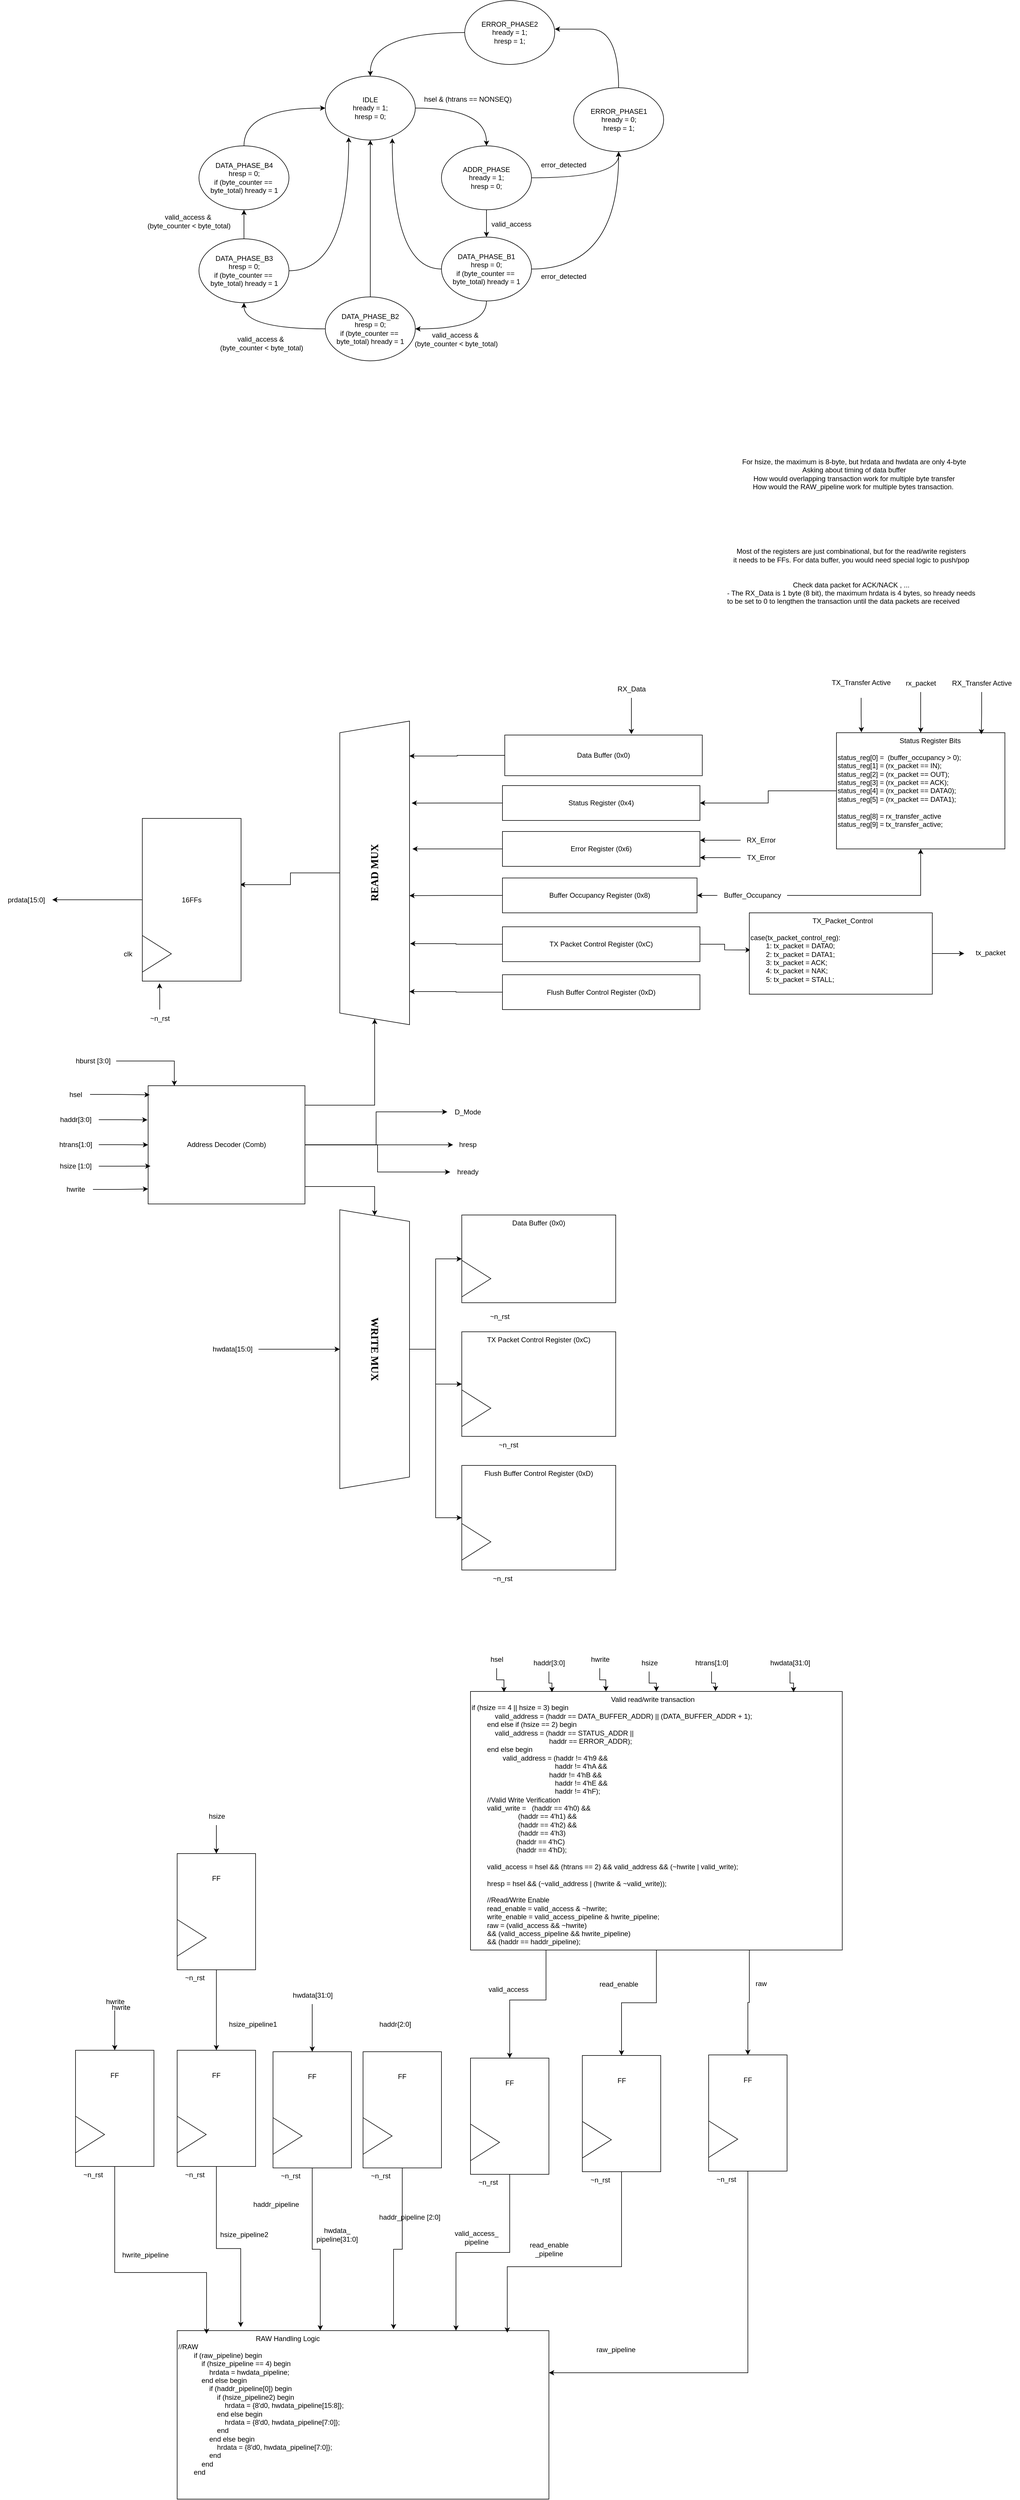 <mxfile version="26.2.13">
  <diagram name="Page-1" id="CIUqX_opJBH0Y3FECrZX">
    <mxGraphModel dx="3955" dy="3030" grid="1" gridSize="10" guides="1" tooltips="1" connect="1" arrows="1" fold="1" page="1" pageScale="1" pageWidth="850" pageHeight="1100" math="0" shadow="0">
      <root>
        <mxCell id="0" />
        <mxCell id="1" parent="0" />
        <mxCell id="G8CcJ22ZuUgv6Y2YNMi4-55" value="&lt;div&gt;&lt;span style=&quot;white-space: pre;&quot;&gt;&#x9;&lt;/span&gt;&lt;span style=&quot;white-space: pre;&quot;&gt;&#x9;&lt;/span&gt;&lt;span style=&quot;white-space: pre;&quot;&gt;&#x9;&lt;/span&gt;&lt;span style=&quot;white-space: pre;&quot;&gt;&#x9;&lt;/span&gt;&lt;span style=&quot;white-space: pre;&quot;&gt;&#x9;&lt;/span&gt;RAW Handling Logic&lt;/div&gt;&lt;div&gt;//RAW&lt;br&gt;&amp;nbsp;&amp;nbsp;&amp;nbsp;&amp;nbsp;&amp;nbsp;&amp;nbsp;&amp;nbsp; if (raw_pipeline) begin&lt;br&gt;&amp;nbsp;&amp;nbsp;&amp;nbsp;&amp;nbsp;&amp;nbsp;&amp;nbsp;&amp;nbsp;&amp;nbsp;&amp;nbsp;&amp;nbsp;&amp;nbsp; if (hsize_pipeline == 4) begin&lt;br&gt;&amp;nbsp;&amp;nbsp;&amp;nbsp;&amp;nbsp;&amp;nbsp;&amp;nbsp;&amp;nbsp;&amp;nbsp;&amp;nbsp;&amp;nbsp;&amp;nbsp;&amp;nbsp;&amp;nbsp;&amp;nbsp;&amp;nbsp; hrdata = hwdata_pipeline;&lt;br&gt;&amp;nbsp;&amp;nbsp;&amp;nbsp;&amp;nbsp;&amp;nbsp;&amp;nbsp;&amp;nbsp;&amp;nbsp;&amp;nbsp;&amp;nbsp;&amp;nbsp; end else begin&lt;br&gt;&amp;nbsp;&amp;nbsp;&amp;nbsp;&amp;nbsp;&amp;nbsp;&amp;nbsp;&amp;nbsp;&amp;nbsp;&amp;nbsp;&amp;nbsp;&amp;nbsp;&amp;nbsp;&amp;nbsp;&amp;nbsp;&amp;nbsp; if (haddr_pipeline[0]) begin&lt;br&gt;&amp;nbsp;&amp;nbsp;&amp;nbsp;&amp;nbsp;&amp;nbsp;&amp;nbsp;&amp;nbsp;&amp;nbsp;&amp;nbsp;&amp;nbsp;&amp;nbsp;&amp;nbsp;&amp;nbsp;&amp;nbsp;&amp;nbsp;&amp;nbsp;&amp;nbsp;&amp;nbsp;&amp;nbsp; if (hsize_pipeline2) begin&lt;br&gt;&amp;nbsp;&amp;nbsp;&amp;nbsp;&amp;nbsp;&amp;nbsp;&amp;nbsp;&amp;nbsp;&amp;nbsp;&amp;nbsp;&amp;nbsp;&amp;nbsp;&amp;nbsp;&amp;nbsp;&amp;nbsp;&amp;nbsp;&amp;nbsp;&amp;nbsp;&amp;nbsp;&amp;nbsp;&amp;nbsp;&amp;nbsp;&amp;nbsp;&amp;nbsp; hrdata = {8&#39;d0, hwdata_pipeline[15:8]};&lt;br&gt;&amp;nbsp;&amp;nbsp;&amp;nbsp;&amp;nbsp;&amp;nbsp;&amp;nbsp;&amp;nbsp;&amp;nbsp;&amp;nbsp;&amp;nbsp;&amp;nbsp;&amp;nbsp;&amp;nbsp;&amp;nbsp;&amp;nbsp;&amp;nbsp;&amp;nbsp;&amp;nbsp;&amp;nbsp; end else begin&lt;br&gt;&amp;nbsp;&amp;nbsp;&amp;nbsp;&amp;nbsp;&amp;nbsp;&amp;nbsp;&amp;nbsp;&amp;nbsp;&amp;nbsp;&amp;nbsp;&amp;nbsp;&amp;nbsp;&amp;nbsp;&amp;nbsp;&amp;nbsp;&amp;nbsp;&amp;nbsp;&amp;nbsp;&amp;nbsp;&amp;nbsp;&amp;nbsp;&amp;nbsp;&amp;nbsp; hrdata = {8&#39;d0, hwdata_pipeline[7:0]};&lt;br&gt;&amp;nbsp;&amp;nbsp;&amp;nbsp;&amp;nbsp;&amp;nbsp;&amp;nbsp;&amp;nbsp;&amp;nbsp;&amp;nbsp;&amp;nbsp;&amp;nbsp;&amp;nbsp;&amp;nbsp;&amp;nbsp;&amp;nbsp;&amp;nbsp;&amp;nbsp;&amp;nbsp;&amp;nbsp; end&amp;nbsp;&amp;nbsp; &amp;nbsp;&lt;br&gt;&amp;nbsp;&amp;nbsp;&amp;nbsp;&amp;nbsp;&amp;nbsp;&amp;nbsp;&amp;nbsp;&amp;nbsp;&amp;nbsp;&amp;nbsp;&amp;nbsp;&amp;nbsp;&amp;nbsp;&amp;nbsp;&amp;nbsp; end else begin&lt;br&gt;&amp;nbsp;&amp;nbsp;&amp;nbsp;&amp;nbsp;&amp;nbsp;&amp;nbsp;&amp;nbsp;&amp;nbsp;&amp;nbsp;&amp;nbsp;&amp;nbsp;&amp;nbsp;&amp;nbsp;&amp;nbsp;&amp;nbsp;&amp;nbsp;&amp;nbsp;&amp;nbsp;&amp;nbsp; hrdata = {8&#39;d0, hwdata_pipeline[7:0]};&lt;br&gt;&amp;nbsp;&amp;nbsp;&amp;nbsp;&amp;nbsp;&amp;nbsp;&amp;nbsp;&amp;nbsp;&amp;nbsp;&amp;nbsp;&amp;nbsp;&amp;nbsp;&amp;nbsp;&amp;nbsp;&amp;nbsp;&amp;nbsp; end&lt;br&gt;&amp;nbsp;&amp;nbsp;&amp;nbsp;&amp;nbsp;&amp;nbsp;&amp;nbsp;&amp;nbsp;&amp;nbsp;&amp;nbsp;&amp;nbsp;&amp;nbsp; end&lt;br&gt;&amp;nbsp;&amp;nbsp;&amp;nbsp;&amp;nbsp;&amp;nbsp;&amp;nbsp;&amp;nbsp; end&lt;/div&gt;" style="rounded=0;whiteSpace=wrap;html=1;verticalAlign=top;align=left;" parent="1" vertex="1">
          <mxGeometry x="-2245" y="2190" width="640" height="290" as="geometry" />
        </mxCell>
        <mxCell id="G8CcJ22ZuUgv6Y2YNMi4-63" value="hwrite_pipeline" style="text;html=1;align=center;verticalAlign=middle;resizable=0;points=[];autosize=1;strokeColor=none;fillColor=none;" parent="1" vertex="1">
          <mxGeometry x="-2350" y="2045" width="100" height="30" as="geometry" />
        </mxCell>
        <mxCell id="G8CcJ22ZuUgv6Y2YNMi4-64" value="haddr_pipeline" style="text;html=1;align=center;verticalAlign=middle;resizable=0;points=[];autosize=1;strokeColor=none;fillColor=none;" parent="1" vertex="1">
          <mxGeometry x="-2125" y="1957.5" width="100" height="30" as="geometry" />
        </mxCell>
        <mxCell id="G8CcJ22ZuUgv6Y2YNMi4-66" value="hwdata[31:0]" style="text;html=1;align=center;verticalAlign=middle;resizable=0;points=[];autosize=1;strokeColor=none;fillColor=none;" parent="1" vertex="1">
          <mxGeometry x="-1235" y="1025.62" width="90" height="30" as="geometry" />
        </mxCell>
        <mxCell id="G8CcJ22ZuUgv6Y2YNMi4-68" value="&lt;div&gt;hwdata_&lt;/div&gt;&lt;div&gt;pipeline[31:0]&lt;/div&gt;" style="text;html=1;align=center;verticalAlign=middle;resizable=0;points=[];autosize=1;strokeColor=none;fillColor=none;" parent="1" vertex="1">
          <mxGeometry x="-2015" y="2005" width="90" height="40" as="geometry" />
        </mxCell>
        <mxCell id="G8CcJ22ZuUgv6Y2YNMi4-69" value="hsel" style="text;html=1;align=center;verticalAlign=middle;resizable=0;points=[];autosize=1;strokeColor=none;fillColor=none;" parent="1" vertex="1">
          <mxGeometry x="-1720" y="1020" width="50" height="30" as="geometry" />
        </mxCell>
        <mxCell id="G8CcJ22ZuUgv6Y2YNMi4-71" value="haddr[3:0]" style="text;html=1;align=center;verticalAlign=middle;resizable=0;points=[];autosize=1;strokeColor=none;fillColor=none;" parent="1" vertex="1">
          <mxGeometry x="-1645" y="1025.62" width="80" height="30" as="geometry" />
        </mxCell>
        <mxCell id="G8CcJ22ZuUgv6Y2YNMi4-72" value="hwrite" style="text;html=1;align=center;verticalAlign=middle;resizable=0;points=[];autosize=1;strokeColor=none;fillColor=none;" parent="1" vertex="1">
          <mxGeometry x="-1547.5" y="1020" width="60" height="30" as="geometry" />
        </mxCell>
        <mxCell id="UGpiMF6Xy7v_J2eOc4yS-34" style="edgeStyle=orthogonalEdgeStyle;rounded=0;orthogonalLoop=1;jettySize=auto;html=1;entryX=0.5;entryY=0;entryDx=0;entryDy=0;" parent="1" source="G8CcJ22ZuUgv6Y2YNMi4-73" target="UGpiMF6Xy7v_J2eOc4yS-30" edge="1">
          <mxGeometry relative="1" as="geometry">
            <mxPoint x="-1425" y="1095.62" as="targetPoint" />
          </mxGeometry>
        </mxCell>
        <mxCell id="G8CcJ22ZuUgv6Y2YNMi4-73" value="hsize" style="text;html=1;align=center;verticalAlign=middle;resizable=0;points=[];autosize=1;strokeColor=none;fillColor=none;" parent="1" vertex="1">
          <mxGeometry x="-1457.5" y="1025.62" width="50" height="30" as="geometry" />
        </mxCell>
        <mxCell id="G8CcJ22ZuUgv6Y2YNMi4-74" value="htrans[1:0]" style="text;html=1;align=center;verticalAlign=middle;resizable=0;points=[];autosize=1;strokeColor=none;fillColor=none;" parent="1" vertex="1">
          <mxGeometry x="-1365" y="1025.62" width="80" height="30" as="geometry" />
        </mxCell>
        <mxCell id="QHRbs6eN2zpw3UnOuxiN-14" style="edgeStyle=orthogonalEdgeStyle;rounded=0;orthogonalLoop=1;jettySize=auto;html=1;entryX=0;entryY=0.5;entryDx=0;entryDy=0;" parent="1" source="QHRbs6eN2zpw3UnOuxiN-1" target="QHRbs6eN2zpw3UnOuxiN-17" edge="1">
          <mxGeometry relative="1" as="geometry">
            <mxPoint x="-1910" y="37.5" as="targetPoint" />
            <Array as="points">
              <mxPoint x="-1905" y="81" />
            </Array>
          </mxGeometry>
        </mxCell>
        <mxCell id="QHRbs6eN2zpw3UnOuxiN-15" style="edgeStyle=orthogonalEdgeStyle;rounded=0;orthogonalLoop=1;jettySize=auto;html=1;exitX=1;exitY=0.75;exitDx=0;exitDy=0;entryX=0;entryY=0.5;entryDx=0;entryDy=0;" parent="1" source="QHRbs6eN2zpw3UnOuxiN-1" target="QHRbs6eN2zpw3UnOuxiN-59" edge="1">
          <mxGeometry relative="1" as="geometry">
            <mxPoint x="-1910" y="227.5" as="targetPoint" />
            <Array as="points">
              <mxPoint x="-2025" y="221" />
              <mxPoint x="-1905" y="221" />
            </Array>
          </mxGeometry>
        </mxCell>
        <mxCell id="iRgt93gBTPDrRPMrINUv-1" style="edgeStyle=orthogonalEdgeStyle;rounded=0;orthogonalLoop=1;jettySize=auto;html=1;" parent="1" source="QHRbs6eN2zpw3UnOuxiN-1" target="PXv2H6sLu2F9jhcjz_uN-5" edge="1">
          <mxGeometry relative="1" as="geometry">
            <mxPoint x="-1780" y="150" as="targetPoint" />
          </mxGeometry>
        </mxCell>
        <mxCell id="PXv2H6sLu2F9jhcjz_uN-2" style="edgeStyle=orthogonalEdgeStyle;rounded=0;orthogonalLoop=1;jettySize=auto;html=1;" edge="1" parent="1" source="QHRbs6eN2zpw3UnOuxiN-1" target="PXv2H6sLu2F9jhcjz_uN-4">
          <mxGeometry relative="1" as="geometry">
            <mxPoint x="-1780" y="90" as="targetPoint" />
          </mxGeometry>
        </mxCell>
        <mxCell id="PXv2H6sLu2F9jhcjz_uN-3" style="edgeStyle=orthogonalEdgeStyle;rounded=0;orthogonalLoop=1;jettySize=auto;html=1;" edge="1" parent="1" source="QHRbs6eN2zpw3UnOuxiN-1" target="PXv2H6sLu2F9jhcjz_uN-6">
          <mxGeometry relative="1" as="geometry">
            <mxPoint x="-1780" y="200" as="targetPoint" />
          </mxGeometry>
        </mxCell>
        <mxCell id="QHRbs6eN2zpw3UnOuxiN-1" value="Address Decoder (Comb)" style="whiteSpace=wrap;html=1;" parent="1" vertex="1">
          <mxGeometry x="-2295" y="47.5" width="270" height="203.5" as="geometry" />
        </mxCell>
        <mxCell id="QHRbs6eN2zpw3UnOuxiN-2" value="haddr[3:0]" style="text;html=1;align=center;verticalAlign=middle;resizable=0;points=[];autosize=1;strokeColor=none;fillColor=none;" parent="1" vertex="1">
          <mxGeometry x="-2460" y="91" width="80" height="30" as="geometry" />
        </mxCell>
        <mxCell id="QHRbs6eN2zpw3UnOuxiN-4" value="hsize [1:0]" style="text;html=1;align=center;verticalAlign=middle;resizable=0;points=[];autosize=1;strokeColor=none;fillColor=none;" parent="1" vertex="1">
          <mxGeometry x="-2460" y="171" width="80" height="30" as="geometry" />
        </mxCell>
        <mxCell id="QHRbs6eN2zpw3UnOuxiN-99" style="edgeStyle=orthogonalEdgeStyle;rounded=0;orthogonalLoop=1;jettySize=auto;html=1;" parent="1" source="QHRbs6eN2zpw3UnOuxiN-5" target="QHRbs6eN2zpw3UnOuxiN-1" edge="1">
          <mxGeometry relative="1" as="geometry" />
        </mxCell>
        <mxCell id="QHRbs6eN2zpw3UnOuxiN-5" value="htrans[1:0]" style="text;html=1;align=center;verticalAlign=middle;resizable=0;points=[];autosize=1;strokeColor=none;fillColor=none;" parent="1" vertex="1">
          <mxGeometry x="-2460" y="134" width="80" height="30" as="geometry" />
        </mxCell>
        <mxCell id="QHRbs6eN2zpw3UnOuxiN-6" value="hsel" style="text;html=1;align=center;verticalAlign=middle;resizable=0;points=[];autosize=1;strokeColor=none;fillColor=none;" parent="1" vertex="1">
          <mxGeometry x="-2445" y="47.5" width="50" height="30" as="geometry" />
        </mxCell>
        <mxCell id="QHRbs6eN2zpw3UnOuxiN-7" value="hwrite" style="text;html=1;align=center;verticalAlign=middle;resizable=0;points=[];autosize=1;strokeColor=none;fillColor=none;" parent="1" vertex="1">
          <mxGeometry x="-2450" y="211" width="60" height="30" as="geometry" />
        </mxCell>
        <mxCell id="QHRbs6eN2zpw3UnOuxiN-36" style="edgeStyle=orthogonalEdgeStyle;rounded=0;orthogonalLoop=1;jettySize=auto;html=1;entryX=0.989;entryY=0.407;entryDx=0;entryDy=0;entryPerimeter=0;" parent="1" source="QHRbs6eN2zpw3UnOuxiN-17" target="QHRbs6eN2zpw3UnOuxiN-49" edge="1">
          <mxGeometry relative="1" as="geometry">
            <mxPoint x="-2130" y="-297.5" as="targetPoint" />
          </mxGeometry>
        </mxCell>
        <mxCell id="QHRbs6eN2zpw3UnOuxiN-17" value="READ MUX" style="shape=trapezoid;perimeter=trapezoidPerimeter;whiteSpace=wrap;html=1;fixedSize=1;rotation=-90;fontSize=18;fontStyle=1;fontFamily=Verdana;" parent="1" vertex="1">
          <mxGeometry x="-2166.25" y="-378.75" width="522.5" height="120" as="geometry" />
        </mxCell>
        <mxCell id="QHRbs6eN2zpw3UnOuxiN-18" value="Data Buffer (0x0)" style="rounded=0;whiteSpace=wrap;html=1;" parent="1" vertex="1">
          <mxGeometry x="-1681" y="-556" width="340" height="70" as="geometry" />
        </mxCell>
        <mxCell id="QHRbs6eN2zpw3UnOuxiN-19" value="Status Register (0x4)" style="rounded=0;whiteSpace=wrap;html=1;" parent="1" vertex="1">
          <mxGeometry x="-1685" y="-469" width="340" height="60" as="geometry" />
        </mxCell>
        <mxCell id="QHRbs6eN2zpw3UnOuxiN-87" style="edgeStyle=orthogonalEdgeStyle;rounded=0;orthogonalLoop=1;jettySize=auto;html=1;" parent="1" source="QHRbs6eN2zpw3UnOuxiN-20" edge="1">
          <mxGeometry relative="1" as="geometry">
            <mxPoint x="-1840" y="-360" as="targetPoint" />
          </mxGeometry>
        </mxCell>
        <mxCell id="QHRbs6eN2zpw3UnOuxiN-20" value="Error Register (0x6)" style="rounded=0;whiteSpace=wrap;html=1;" parent="1" vertex="1">
          <mxGeometry x="-1685" y="-390" width="340" height="60" as="geometry" />
        </mxCell>
        <mxCell id="QHRbs6eN2zpw3UnOuxiN-21" value="Buffer Occupancy Register (0x8)" style="rounded=0;whiteSpace=wrap;html=1;" parent="1" vertex="1">
          <mxGeometry x="-1685" y="-310" width="335" height="60" as="geometry" />
        </mxCell>
        <mxCell id="lzEfek82S-WKOb3gacOX-16" style="edgeStyle=orthogonalEdgeStyle;rounded=0;orthogonalLoop=1;jettySize=auto;html=1;entryX=0.007;entryY=0.456;entryDx=0;entryDy=0;entryPerimeter=0;" parent="1" source="QHRbs6eN2zpw3UnOuxiN-24" target="Rrrluii0wSyhbjd0ohwf-8" edge="1">
          <mxGeometry relative="1" as="geometry">
            <mxPoint x="-1270" y="-196" as="targetPoint" />
          </mxGeometry>
        </mxCell>
        <mxCell id="QHRbs6eN2zpw3UnOuxiN-24" value="TX Packet Control Register (0xC)" style="rounded=0;whiteSpace=wrap;html=1;" parent="1" vertex="1">
          <mxGeometry x="-1685" y="-226" width="340" height="60" as="geometry" />
        </mxCell>
        <mxCell id="QHRbs6eN2zpw3UnOuxiN-25" value="Flush Buffer Control Register (0xD)" style="rounded=0;whiteSpace=wrap;html=1;" parent="1" vertex="1">
          <mxGeometry x="-1685" y="-143.5" width="340" height="60" as="geometry" />
        </mxCell>
        <mxCell id="QHRbs6eN2zpw3UnOuxiN-56" style="edgeStyle=orthogonalEdgeStyle;rounded=0;orthogonalLoop=1;jettySize=auto;html=1;" parent="1" source="QHRbs6eN2zpw3UnOuxiN-49" target="QHRbs6eN2zpw3UnOuxiN-57" edge="1">
          <mxGeometry relative="1" as="geometry">
            <mxPoint x="-2460" y="-272.5" as="targetPoint" />
          </mxGeometry>
        </mxCell>
        <mxCell id="QHRbs6eN2zpw3UnOuxiN-49" value="16FFs" style="whiteSpace=wrap;html=1;" parent="1" vertex="1">
          <mxGeometry x="-2305" y="-412.5" width="170" height="280" as="geometry" />
        </mxCell>
        <mxCell id="QHRbs6eN2zpw3UnOuxiN-50" value="clk" style="text;html=1;align=center;verticalAlign=middle;resizable=0;points=[];autosize=1;strokeColor=none;fillColor=none;" parent="1" vertex="1">
          <mxGeometry x="-2350" y="-194.5" width="40" height="30" as="geometry" />
        </mxCell>
        <mxCell id="QHRbs6eN2zpw3UnOuxiN-51" value="~n_rst" style="text;html=1;align=center;verticalAlign=middle;resizable=0;points=[];autosize=1;strokeColor=none;fillColor=none;" parent="1" vertex="1">
          <mxGeometry x="-2305" y="-83.5" width="60" height="30" as="geometry" />
        </mxCell>
        <mxCell id="QHRbs6eN2zpw3UnOuxiN-52" value="" style="triangle;whiteSpace=wrap;html=1;" parent="1" vertex="1">
          <mxGeometry x="-2305" y="-211" width="50" height="63" as="geometry" />
        </mxCell>
        <mxCell id="QHRbs6eN2zpw3UnOuxiN-55" style="edgeStyle=orthogonalEdgeStyle;rounded=0;orthogonalLoop=1;jettySize=auto;html=1;entryX=0.174;entryY=1.013;entryDx=0;entryDy=0;entryPerimeter=0;" parent="1" source="QHRbs6eN2zpw3UnOuxiN-51" target="QHRbs6eN2zpw3UnOuxiN-49" edge="1">
          <mxGeometry relative="1" as="geometry" />
        </mxCell>
        <mxCell id="QHRbs6eN2zpw3UnOuxiN-57" value="prdata[15:0]" style="text;html=1;align=center;verticalAlign=middle;resizable=0;points=[];autosize=1;strokeColor=none;fillColor=none;" parent="1" vertex="1">
          <mxGeometry x="-2550" y="-287.5" width="90" height="30" as="geometry" />
        </mxCell>
        <mxCell id="QHRbs6eN2zpw3UnOuxiN-94" style="edgeStyle=orthogonalEdgeStyle;rounded=0;orthogonalLoop=1;jettySize=auto;html=1;entryX=0;entryY=0.5;entryDx=0;entryDy=0;" parent="1" source="QHRbs6eN2zpw3UnOuxiN-59" target="QHRbs6eN2zpw3UnOuxiN-91" edge="1">
          <mxGeometry relative="1" as="geometry" />
        </mxCell>
        <mxCell id="QHRbs6eN2zpw3UnOuxiN-95" style="edgeStyle=orthogonalEdgeStyle;rounded=0;orthogonalLoop=1;jettySize=auto;html=1;entryX=0;entryY=0.5;entryDx=0;entryDy=0;" parent="1" source="QHRbs6eN2zpw3UnOuxiN-59" target="QHRbs6eN2zpw3UnOuxiN-92" edge="1">
          <mxGeometry relative="1" as="geometry" />
        </mxCell>
        <mxCell id="QHRbs6eN2zpw3UnOuxiN-96" style="edgeStyle=orthogonalEdgeStyle;rounded=0;orthogonalLoop=1;jettySize=auto;html=1;entryX=0;entryY=0.5;entryDx=0;entryDy=0;" parent="1" source="QHRbs6eN2zpw3UnOuxiN-59" target="QHRbs6eN2zpw3UnOuxiN-93" edge="1">
          <mxGeometry relative="1" as="geometry" />
        </mxCell>
        <mxCell id="QHRbs6eN2zpw3UnOuxiN-59" value="WRITE MUX" style="shape=trapezoid;perimeter=trapezoidPerimeter;whiteSpace=wrap;html=1;fixedSize=1;rotation=90;fontSize=18;fontStyle=1;fontFamily=Verdana;" parent="1" vertex="1">
          <mxGeometry x="-2145" y="441" width="480" height="120" as="geometry" />
        </mxCell>
        <mxCell id="QHRbs6eN2zpw3UnOuxiN-77" style="edgeStyle=orthogonalEdgeStyle;rounded=0;orthogonalLoop=1;jettySize=auto;html=1;entryX=0.5;entryY=1;entryDx=0;entryDy=0;" parent="1" source="QHRbs6eN2zpw3UnOuxiN-76" target="QHRbs6eN2zpw3UnOuxiN-59" edge="1">
          <mxGeometry relative="1" as="geometry" />
        </mxCell>
        <mxCell id="QHRbs6eN2zpw3UnOuxiN-76" value="hwdata[15:0]" style="text;html=1;align=center;verticalAlign=middle;resizable=0;points=[];autosize=1;strokeColor=none;fillColor=none;" parent="1" vertex="1">
          <mxGeometry x="-2195" y="486" width="90" height="30" as="geometry" />
        </mxCell>
        <mxCell id="QHRbs6eN2zpw3UnOuxiN-85" style="edgeStyle=orthogonalEdgeStyle;rounded=0;orthogonalLoop=1;jettySize=auto;html=1;entryX=0.885;entryY=0.998;entryDx=0;entryDy=0;entryPerimeter=0;" parent="1" source="QHRbs6eN2zpw3UnOuxiN-18" target="QHRbs6eN2zpw3UnOuxiN-17" edge="1">
          <mxGeometry relative="1" as="geometry" />
        </mxCell>
        <mxCell id="QHRbs6eN2zpw3UnOuxiN-86" style="edgeStyle=orthogonalEdgeStyle;rounded=0;orthogonalLoop=1;jettySize=auto;html=1;entryX=0.73;entryY=1.031;entryDx=0;entryDy=0;entryPerimeter=0;" parent="1" source="QHRbs6eN2zpw3UnOuxiN-19" target="QHRbs6eN2zpw3UnOuxiN-17" edge="1">
          <mxGeometry relative="1" as="geometry" />
        </mxCell>
        <mxCell id="QHRbs6eN2zpw3UnOuxiN-88" style="edgeStyle=orthogonalEdgeStyle;rounded=0;orthogonalLoop=1;jettySize=auto;html=1;entryX=0.425;entryY=0.998;entryDx=0;entryDy=0;entryPerimeter=0;" parent="1" source="QHRbs6eN2zpw3UnOuxiN-21" target="QHRbs6eN2zpw3UnOuxiN-17" edge="1">
          <mxGeometry relative="1" as="geometry" />
        </mxCell>
        <mxCell id="QHRbs6eN2zpw3UnOuxiN-89" style="edgeStyle=orthogonalEdgeStyle;rounded=0;orthogonalLoop=1;jettySize=auto;html=1;entryX=0.267;entryY=1.009;entryDx=0;entryDy=0;entryPerimeter=0;" parent="1" source="QHRbs6eN2zpw3UnOuxiN-24" target="QHRbs6eN2zpw3UnOuxiN-17" edge="1">
          <mxGeometry relative="1" as="geometry" />
        </mxCell>
        <mxCell id="QHRbs6eN2zpw3UnOuxiN-90" style="edgeStyle=orthogonalEdgeStyle;rounded=0;orthogonalLoop=1;jettySize=auto;html=1;entryX=0.109;entryY=0.998;entryDx=0;entryDy=0;entryPerimeter=0;" parent="1" source="QHRbs6eN2zpw3UnOuxiN-25" target="QHRbs6eN2zpw3UnOuxiN-17" edge="1">
          <mxGeometry relative="1" as="geometry" />
        </mxCell>
        <mxCell id="QHRbs6eN2zpw3UnOuxiN-91" value="Data Buffer (0x0)" style="rounded=0;whiteSpace=wrap;html=1;verticalAlign=top;" parent="1" vertex="1">
          <mxGeometry x="-1755" y="270" width="265" height="151" as="geometry" />
        </mxCell>
        <mxCell id="QHRbs6eN2zpw3UnOuxiN-92" value="TX Packet Control Register (0xC)" style="rounded=0;whiteSpace=wrap;html=1;verticalAlign=top;" parent="1" vertex="1">
          <mxGeometry x="-1755" y="471" width="265" height="180" as="geometry" />
        </mxCell>
        <mxCell id="QHRbs6eN2zpw3UnOuxiN-93" value="Flush Buffer Control Register (0xD)" style="rounded=0;whiteSpace=wrap;html=1;verticalAlign=top;" parent="1" vertex="1">
          <mxGeometry x="-1755" y="701" width="265" height="180" as="geometry" />
        </mxCell>
        <mxCell id="QHRbs6eN2zpw3UnOuxiN-97" style="edgeStyle=orthogonalEdgeStyle;rounded=0;orthogonalLoop=1;jettySize=auto;html=1;entryX=0.01;entryY=0.077;entryDx=0;entryDy=0;entryPerimeter=0;" parent="1" source="QHRbs6eN2zpw3UnOuxiN-6" target="QHRbs6eN2zpw3UnOuxiN-1" edge="1">
          <mxGeometry relative="1" as="geometry" />
        </mxCell>
        <mxCell id="QHRbs6eN2zpw3UnOuxiN-98" style="edgeStyle=orthogonalEdgeStyle;rounded=0;orthogonalLoop=1;jettySize=auto;html=1;entryX=-0.004;entryY=0.289;entryDx=0;entryDy=0;entryPerimeter=0;" parent="1" source="QHRbs6eN2zpw3UnOuxiN-2" target="QHRbs6eN2zpw3UnOuxiN-1" edge="1">
          <mxGeometry relative="1" as="geometry" />
        </mxCell>
        <mxCell id="QHRbs6eN2zpw3UnOuxiN-100" style="edgeStyle=orthogonalEdgeStyle;rounded=0;orthogonalLoop=1;jettySize=auto;html=1;entryX=0.015;entryY=0.68;entryDx=0;entryDy=0;entryPerimeter=0;" parent="1" source="QHRbs6eN2zpw3UnOuxiN-4" target="QHRbs6eN2zpw3UnOuxiN-1" edge="1">
          <mxGeometry relative="1" as="geometry" />
        </mxCell>
        <mxCell id="QHRbs6eN2zpw3UnOuxiN-101" style="edgeStyle=orthogonalEdgeStyle;rounded=0;orthogonalLoop=1;jettySize=auto;html=1;entryX=0;entryY=0.873;entryDx=0;entryDy=0;entryPerimeter=0;" parent="1" source="QHRbs6eN2zpw3UnOuxiN-7" target="QHRbs6eN2zpw3UnOuxiN-1" edge="1">
          <mxGeometry relative="1" as="geometry" />
        </mxCell>
        <mxCell id="FSMfBafoIfJvL1EwG2Og-1" value="For hsize, the maximum is 8-byte, but hrdata and hwdata are only 4-byte&lt;div&gt;Asking about timing of data buffer&lt;br&gt;How would overlapping transaction work for multiple byte transfer&lt;/div&gt;&lt;div&gt;How would the RAW_pipeline work for multiple bytes transaction.&amp;nbsp;&lt;/div&gt;" style="text;html=1;align=center;verticalAlign=middle;resizable=0;points=[];autosize=1;strokeColor=none;fillColor=none;" parent="1" vertex="1">
          <mxGeometry x="-1285" y="-1040" width="410" height="70" as="geometry" />
        </mxCell>
        <mxCell id="UGpiMF6Xy7v_J2eOc4yS-1" value="" style="triangle;whiteSpace=wrap;html=1;" parent="1" vertex="1">
          <mxGeometry x="-1755" y="348" width="50" height="63" as="geometry" />
        </mxCell>
        <mxCell id="UGpiMF6Xy7v_J2eOc4yS-2" value="" style="triangle;whiteSpace=wrap;html=1;" parent="1" vertex="1">
          <mxGeometry x="-1755" y="571" width="50" height="63" as="geometry" />
        </mxCell>
        <mxCell id="UGpiMF6Xy7v_J2eOc4yS-3" value="~n_rst" style="text;html=1;align=center;verticalAlign=middle;resizable=0;points=[];autosize=1;strokeColor=none;fillColor=none;" parent="1" vertex="1">
          <mxGeometry x="-1720" y="430" width="60" height="30" as="geometry" />
        </mxCell>
        <mxCell id="UGpiMF6Xy7v_J2eOc4yS-4" value="~n_rst" style="text;html=1;align=center;verticalAlign=middle;resizable=0;points=[];autosize=1;strokeColor=none;fillColor=none;" parent="1" vertex="1">
          <mxGeometry x="-1705" y="651" width="60" height="30" as="geometry" />
        </mxCell>
        <mxCell id="UGpiMF6Xy7v_J2eOc4yS-5" value="" style="triangle;whiteSpace=wrap;html=1;" parent="1" vertex="1">
          <mxGeometry x="-1755" y="801" width="50" height="63" as="geometry" />
        </mxCell>
        <mxCell id="UGpiMF6Xy7v_J2eOc4yS-6" value="~n_rst" style="text;html=1;align=center;verticalAlign=middle;resizable=0;points=[];autosize=1;strokeColor=none;fillColor=none;" parent="1" vertex="1">
          <mxGeometry x="-1715" y="881" width="60" height="30" as="geometry" />
        </mxCell>
        <mxCell id="UGpiMF6Xy7v_J2eOc4yS-7" value="&lt;div&gt;Most of the registers are just combinational, but for the read/write registers&lt;/div&gt;&lt;div&gt;it needs to be FFs. For data buffer, you would need special logic to push/pop&lt;/div&gt;&lt;div&gt;&lt;br&gt;&lt;/div&gt;&lt;div&gt;&lt;br&gt;&lt;/div&gt;&lt;div&gt;Check data packet for ACK/NACK , ...&lt;/div&gt;&lt;div align=&quot;left&quot;&gt;- The RX_Data is 1 byte (8 bit), the maximum hrdata is 4 bytes, so hready needs &lt;br&gt;&lt;/div&gt;&lt;div align=&quot;left&quot;&gt;to be set to 0 to lengthen the transaction until the data packets are received&lt;br&gt;&lt;/div&gt;" style="text;html=1;align=center;verticalAlign=middle;resizable=0;points=[];autosize=1;strokeColor=none;fillColor=none;" parent="1" vertex="1">
          <mxGeometry x="-1310" y="-884.38" width="450" height="110" as="geometry" />
        </mxCell>
        <mxCell id="UGpiMF6Xy7v_J2eOc4yS-9" value="" style="group" parent="1" vertex="1" connectable="0">
          <mxGeometry x="-2245" y="1707.5" width="135" height="229" as="geometry" />
        </mxCell>
        <mxCell id="G8CcJ22ZuUgv6Y2YNMi4-58" value="&lt;span style=&quot;white-space: pre;&quot;&gt;&#x9;&lt;/span&gt;&lt;div&gt;&lt;span style=&quot;white-space: pre;&quot;&gt;&#x9;&lt;/span&gt;&lt;span style=&quot;white-space: pre;&quot;&gt;&#x9;&lt;/span&gt;&amp;nbsp; &amp;nbsp; &amp;nbsp; &amp;nbsp; &amp;nbsp; &amp;nbsp; &amp;nbsp; &amp;nbsp; &amp;nbsp; &amp;nbsp; &amp;nbsp; FF&lt;div&gt;&lt;span style=&quot;white-space: pre;&quot;&gt;&#x9;&lt;/span&gt;&lt;br&gt;&lt;/div&gt;&lt;/div&gt;" style="rounded=0;whiteSpace=wrap;html=1;verticalAlign=top;align=center;" parent="UGpiMF6Xy7v_J2eOc4yS-9" vertex="1">
          <mxGeometry width="135" height="200" as="geometry" />
        </mxCell>
        <mxCell id="G8CcJ22ZuUgv6Y2YNMi4-59" value="" style="triangle;whiteSpace=wrap;html=1;" parent="UGpiMF6Xy7v_J2eOc4yS-9" vertex="1">
          <mxGeometry y="113.5" width="50" height="63" as="geometry" />
        </mxCell>
        <mxCell id="G8CcJ22ZuUgv6Y2YNMi4-61" value="~n_rst" style="text;html=1;align=center;verticalAlign=middle;resizable=0;points=[];autosize=1;strokeColor=none;fillColor=none;" parent="UGpiMF6Xy7v_J2eOc4yS-9" vertex="1">
          <mxGeometry y="199" width="60" height="30" as="geometry" />
        </mxCell>
        <mxCell id="UGpiMF6Xy7v_J2eOc4yS-10" value="" style="group" parent="1" vertex="1" connectable="0">
          <mxGeometry x="-2080" y="1710" width="135" height="229" as="geometry" />
        </mxCell>
        <mxCell id="UGpiMF6Xy7v_J2eOc4yS-11" value="&lt;span style=&quot;white-space: pre;&quot;&gt;&#x9;&lt;/span&gt;&lt;div&gt;&lt;span style=&quot;white-space: pre;&quot;&gt;&#x9;&lt;/span&gt;&lt;span style=&quot;white-space: pre;&quot;&gt;&#x9;&lt;/span&gt;&amp;nbsp; &amp;nbsp; &amp;nbsp; &amp;nbsp; &amp;nbsp; &amp;nbsp; &amp;nbsp; &amp;nbsp; &amp;nbsp; &amp;nbsp; &amp;nbsp; FF&lt;div&gt;&lt;span style=&quot;white-space: pre;&quot;&gt;&#x9;&lt;/span&gt;&lt;br&gt;&lt;/div&gt;&lt;/div&gt;" style="rounded=0;whiteSpace=wrap;html=1;verticalAlign=top;align=center;" parent="UGpiMF6Xy7v_J2eOc4yS-10" vertex="1">
          <mxGeometry width="135" height="200" as="geometry" />
        </mxCell>
        <mxCell id="UGpiMF6Xy7v_J2eOc4yS-12" value="" style="triangle;whiteSpace=wrap;html=1;" parent="UGpiMF6Xy7v_J2eOc4yS-10" vertex="1">
          <mxGeometry y="113.5" width="50" height="63" as="geometry" />
        </mxCell>
        <mxCell id="UGpiMF6Xy7v_J2eOc4yS-13" value="~n_rst" style="text;html=1;align=center;verticalAlign=middle;resizable=0;points=[];autosize=1;strokeColor=none;fillColor=none;" parent="UGpiMF6Xy7v_J2eOc4yS-10" vertex="1">
          <mxGeometry y="199" width="60" height="30" as="geometry" />
        </mxCell>
        <mxCell id="UGpiMF6Xy7v_J2eOc4yS-14" value="" style="group" parent="1" vertex="1" connectable="0">
          <mxGeometry x="-1740" y="1721" width="135" height="229" as="geometry" />
        </mxCell>
        <mxCell id="UGpiMF6Xy7v_J2eOc4yS-15" value="&lt;span style=&quot;white-space: pre;&quot;&gt;&#x9;&lt;/span&gt;&lt;div&gt;&lt;span style=&quot;white-space: pre;&quot;&gt;&#x9;&lt;/span&gt;&lt;span style=&quot;white-space: pre;&quot;&gt;&#x9;&lt;/span&gt;&amp;nbsp; &amp;nbsp; &amp;nbsp; &amp;nbsp; &amp;nbsp; &amp;nbsp; &amp;nbsp; &amp;nbsp; &amp;nbsp; &amp;nbsp; &amp;nbsp; FF&lt;div&gt;&lt;span style=&quot;white-space: pre;&quot;&gt;&#x9;&lt;/span&gt;&lt;br&gt;&lt;/div&gt;&lt;/div&gt;" style="rounded=0;whiteSpace=wrap;html=1;verticalAlign=top;align=center;" parent="UGpiMF6Xy7v_J2eOc4yS-14" vertex="1">
          <mxGeometry width="135" height="200" as="geometry" />
        </mxCell>
        <mxCell id="UGpiMF6Xy7v_J2eOc4yS-16" value="" style="triangle;whiteSpace=wrap;html=1;" parent="UGpiMF6Xy7v_J2eOc4yS-14" vertex="1">
          <mxGeometry y="113.5" width="50" height="63" as="geometry" />
        </mxCell>
        <mxCell id="UGpiMF6Xy7v_J2eOc4yS-17" value="~n_rst" style="text;html=1;align=center;verticalAlign=middle;resizable=0;points=[];autosize=1;strokeColor=none;fillColor=none;" parent="UGpiMF6Xy7v_J2eOc4yS-14" vertex="1">
          <mxGeometry y="199" width="60" height="30" as="geometry" />
        </mxCell>
        <mxCell id="UGpiMF6Xy7v_J2eOc4yS-18" value="" style="group" parent="1" vertex="1" connectable="0">
          <mxGeometry x="-1547.5" y="1716.5" width="135" height="229" as="geometry" />
        </mxCell>
        <mxCell id="UGpiMF6Xy7v_J2eOc4yS-19" value="&lt;span style=&quot;white-space: pre;&quot;&gt;&#x9;&lt;/span&gt;&lt;div&gt;&lt;span style=&quot;white-space: pre;&quot;&gt;&#x9;&lt;/span&gt;&lt;span style=&quot;white-space: pre;&quot;&gt;&#x9;&lt;/span&gt;&amp;nbsp; &amp;nbsp; &amp;nbsp; &amp;nbsp; &amp;nbsp; &amp;nbsp; &amp;nbsp; &amp;nbsp; &amp;nbsp; &amp;nbsp; &amp;nbsp; FF&lt;div&gt;&lt;span style=&quot;white-space: pre;&quot;&gt;&#x9;&lt;/span&gt;&lt;br&gt;&lt;/div&gt;&lt;/div&gt;" style="rounded=0;whiteSpace=wrap;html=1;verticalAlign=top;align=center;" parent="UGpiMF6Xy7v_J2eOc4yS-18" vertex="1">
          <mxGeometry width="135" height="200" as="geometry" />
        </mxCell>
        <mxCell id="UGpiMF6Xy7v_J2eOc4yS-20" value="" style="triangle;whiteSpace=wrap;html=1;" parent="UGpiMF6Xy7v_J2eOc4yS-18" vertex="1">
          <mxGeometry y="113.5" width="50" height="63" as="geometry" />
        </mxCell>
        <mxCell id="UGpiMF6Xy7v_J2eOc4yS-21" value="~n_rst" style="text;html=1;align=center;verticalAlign=middle;resizable=0;points=[];autosize=1;strokeColor=none;fillColor=none;" parent="UGpiMF6Xy7v_J2eOc4yS-18" vertex="1">
          <mxGeometry y="199" width="60" height="30" as="geometry" />
        </mxCell>
        <mxCell id="UGpiMF6Xy7v_J2eOc4yS-22" value="" style="group" parent="1" vertex="1" connectable="0">
          <mxGeometry x="-1330" y="1715.5" width="135" height="229" as="geometry" />
        </mxCell>
        <mxCell id="UGpiMF6Xy7v_J2eOc4yS-23" value="&lt;span style=&quot;white-space: pre;&quot;&gt;&#x9;&lt;/span&gt;&lt;div&gt;&lt;span style=&quot;white-space: pre;&quot;&gt;&#x9;&lt;/span&gt;&lt;span style=&quot;white-space: pre;&quot;&gt;&#x9;&lt;/span&gt;&amp;nbsp; &amp;nbsp; &amp;nbsp; &amp;nbsp; &amp;nbsp; &amp;nbsp; &amp;nbsp; &amp;nbsp; &amp;nbsp; &amp;nbsp; &amp;nbsp; FF&lt;div&gt;&lt;span style=&quot;white-space: pre;&quot;&gt;&#x9;&lt;/span&gt;&lt;br&gt;&lt;/div&gt;&lt;/div&gt;" style="rounded=0;whiteSpace=wrap;html=1;verticalAlign=top;align=center;" parent="UGpiMF6Xy7v_J2eOc4yS-22" vertex="1">
          <mxGeometry width="135" height="200" as="geometry" />
        </mxCell>
        <mxCell id="UGpiMF6Xy7v_J2eOc4yS-24" value="" style="triangle;whiteSpace=wrap;html=1;" parent="UGpiMF6Xy7v_J2eOc4yS-22" vertex="1">
          <mxGeometry y="113.5" width="50" height="63" as="geometry" />
        </mxCell>
        <mxCell id="UGpiMF6Xy7v_J2eOc4yS-25" value="~n_rst" style="text;html=1;align=center;verticalAlign=middle;resizable=0;points=[];autosize=1;strokeColor=none;fillColor=none;" parent="UGpiMF6Xy7v_J2eOc4yS-22" vertex="1">
          <mxGeometry y="199" width="60" height="30" as="geometry" />
        </mxCell>
        <mxCell id="UGpiMF6Xy7v_J2eOc4yS-61" style="edgeStyle=orthogonalEdgeStyle;rounded=0;orthogonalLoop=1;jettySize=auto;html=1;exitX=0.5;exitY=1;exitDx=0;exitDy=0;entryX=0.5;entryY=0;entryDx=0;entryDy=0;" parent="1" source="UGpiMF6Xy7v_J2eOc4yS-30" target="UGpiMF6Xy7v_J2eOc4yS-15" edge="1">
          <mxGeometry relative="1" as="geometry">
            <Array as="points">
              <mxPoint x="-1610" y="1521" />
              <mxPoint x="-1610" y="1621" />
              <mxPoint x="-1673" y="1621" />
            </Array>
          </mxGeometry>
        </mxCell>
        <mxCell id="UGpiMF6Xy7v_J2eOc4yS-63" style="edgeStyle=orthogonalEdgeStyle;rounded=0;orthogonalLoop=1;jettySize=auto;html=1;exitX=0.5;exitY=1;exitDx=0;exitDy=0;entryX=0.5;entryY=0;entryDx=0;entryDy=0;" parent="1" source="UGpiMF6Xy7v_J2eOc4yS-30" target="UGpiMF6Xy7v_J2eOc4yS-19" edge="1">
          <mxGeometry relative="1" as="geometry">
            <mxPoint x="-1480" y="1710" as="targetPoint" />
          </mxGeometry>
        </mxCell>
        <mxCell id="UGpiMF6Xy7v_J2eOc4yS-65" style="edgeStyle=orthogonalEdgeStyle;rounded=0;orthogonalLoop=1;jettySize=auto;html=1;exitX=0.75;exitY=1;exitDx=0;exitDy=0;entryX=0.5;entryY=0;entryDx=0;entryDy=0;" parent="1" source="UGpiMF6Xy7v_J2eOc4yS-30" target="UGpiMF6Xy7v_J2eOc4yS-23" edge="1">
          <mxGeometry relative="1" as="geometry" />
        </mxCell>
        <mxCell id="UGpiMF6Xy7v_J2eOc4yS-30" value="&lt;div&gt;&lt;span style=&quot;white-space: pre;&quot;&gt;&#x9;&lt;/span&gt;&lt;span style=&quot;white-space: pre;&quot;&gt;&#x9;&lt;/span&gt;&lt;span style=&quot;white-space: pre;&quot;&gt;&#x9;&lt;/span&gt;&lt;span style=&quot;white-space: pre;&quot;&gt;&#x9;&lt;/span&gt;&lt;span style=&quot;white-space: pre;&quot;&gt;&#x9;&lt;/span&gt;&lt;span style=&quot;white-space: pre;&quot;&gt;&#x9;&lt;/span&gt;&lt;span style=&quot;white-space: pre;&quot;&gt;&#x9;&lt;/span&gt;&lt;span style=&quot;white-space: pre;&quot;&gt;&#x9;&lt;/span&gt;&lt;span style=&quot;white-space: pre;&quot;&gt;&#x9;&lt;/span&gt;Valid read/write transaction&lt;br&gt;if (hsize == 4 || hsize = 3) begin&lt;br&gt;&amp;nbsp;&amp;nbsp;&amp;nbsp;&amp;nbsp;&amp;nbsp;&amp;nbsp;&amp;nbsp;&amp;nbsp;&amp;nbsp;&amp;nbsp;&amp;nbsp; valid_address = (haddr == DATA_BUFFER_ADDR) || (DATA_BUFFER_ADDR + 1);&lt;br&gt;&amp;nbsp;&amp;nbsp;&amp;nbsp;&amp;nbsp;&amp;nbsp;&amp;nbsp;&amp;nbsp; end else if (hsize == 2) begin&lt;br&gt;&amp;nbsp;&amp;nbsp;&amp;nbsp;&amp;nbsp;&amp;nbsp;&amp;nbsp;&amp;nbsp;&amp;nbsp;&amp;nbsp;&amp;nbsp;&amp;nbsp; valid_address = (haddr == STATUS_ADDR ||&lt;br&gt;&lt;span style=&quot;white-space: pre;&quot;&gt;&#x9;&lt;/span&gt;&lt;span style=&quot;white-space: pre;&quot;&gt;&#x9;&lt;/span&gt;&lt;span style=&quot;white-space: pre;&quot;&gt;&#x9;&lt;/span&gt;&lt;span style=&quot;white-space: pre;&quot;&gt;&#x9;&lt;/span&gt;&lt;span style=&quot;white-space: pre;&quot;&gt;&#x9;&lt;/span&gt;haddr == ERROR_ADDR);&lt;br&gt;&amp;nbsp;&amp;nbsp;&amp;nbsp;&amp;nbsp;&amp;nbsp;&amp;nbsp;&amp;nbsp; end else begin&lt;/div&gt;&lt;div&gt;&lt;span style=&quot;white-space: pre;&quot;&gt;&#x9;&lt;/span&gt;&lt;span style=&quot;white-space: pre;&quot;&gt;&#x9;&lt;/span&gt;valid_address = (haddr != 4&#39;h9 &amp;amp;&amp;amp;&lt;/div&gt;&lt;div&gt;&lt;span style=&quot;white-space: pre;&quot;&gt;&#x9;&lt;/span&gt;&lt;span style=&quot;white-space: pre;&quot;&gt;&#x9;&lt;/span&gt;&lt;span style=&quot;white-space: pre;&quot;&gt;&#x9;&lt;/span&gt;&lt;span style=&quot;white-space: pre;&quot;&gt;&#x9;&lt;/span&gt;&lt;span style=&quot;white-space: pre;&quot;&gt;&#x9;&lt;/span&gt;&amp;nbsp;&amp;nbsp; haddr != 4&#39;hA &amp;amp;&amp;amp;&amp;nbsp;&lt;/div&gt;&lt;div&gt;&lt;span style=&quot;white-space: pre;&quot;&gt;&#x9;&lt;/span&gt;&lt;span style=&quot;white-space: pre;&quot;&gt;&#x9;&lt;/span&gt;&lt;span style=&quot;white-space: pre;&quot;&gt;&#x9;&lt;/span&gt;&lt;span style=&quot;white-space: pre;&quot;&gt;&#x9;&lt;/span&gt;&lt;span style=&quot;white-space: pre;&quot;&gt;&#x9;&lt;/span&gt;haddr != 4&#39;hB &amp;amp;&amp;amp;&lt;/div&gt;&lt;div&gt;&lt;span style=&quot;white-space: pre;&quot;&gt;&#x9;&lt;/span&gt;&lt;span style=&quot;white-space: pre;&quot;&gt;&#x9;&lt;/span&gt;&lt;span style=&quot;white-space: pre;&quot;&gt;&#x9;&lt;/span&gt;&lt;span style=&quot;white-space: pre;&quot;&gt;&#x9;&lt;/span&gt;&lt;span style=&quot;white-space: pre;&quot;&gt;&#x9;&lt;/span&gt;&amp;nbsp;&amp;nbsp; haddr != 4&#39;hE &amp;amp;&amp;amp;&lt;/div&gt;&lt;div&gt;&lt;span style=&quot;white-space: pre;&quot;&gt;&#x9;&lt;/span&gt;&lt;span style=&quot;white-space: pre;&quot;&gt;&#x9;&lt;/span&gt;&lt;span style=&quot;white-space: pre;&quot;&gt;&#x9;&lt;/span&gt;&lt;span style=&quot;white-space: pre;&quot;&gt;&#x9;&lt;/span&gt;&lt;span style=&quot;white-space: pre;&quot;&gt;&#x9;&lt;/span&gt;&amp;nbsp;&amp;nbsp; haddr != 4&#39;hF); &amp;nbsp; &lt;br&gt;&lt;/div&gt;&lt;div&gt;&amp;nbsp;&amp;nbsp;&amp;nbsp;&amp;nbsp;&amp;nbsp;&amp;nbsp;&amp;nbsp; //Valid Write Verification&lt;br&gt;&amp;nbsp;&amp;nbsp;&amp;nbsp;&amp;nbsp;&amp;nbsp;&amp;nbsp;&amp;nbsp; valid_write =&amp;nbsp;&amp;nbsp; (haddr == 4&#39;h0) &amp;amp;&amp;amp;&lt;br&gt;&amp;nbsp;&amp;nbsp;&amp;nbsp;&amp;nbsp;&amp;nbsp;&amp;nbsp;&amp;nbsp;&amp;nbsp;&amp;nbsp;&amp;nbsp;&amp;nbsp;&amp;nbsp;&amp;nbsp;&amp;nbsp;&amp;nbsp;&amp;nbsp;&amp;nbsp;&amp;nbsp;&amp;nbsp;&amp;nbsp;&amp;nbsp;&amp;nbsp;&amp;nbsp; (haddr == 4&#39;h1) &amp;amp;&amp;amp; &lt;br&gt;&amp;nbsp;&amp;nbsp;&amp;nbsp;&amp;nbsp;&amp;nbsp;&amp;nbsp;&amp;nbsp;&amp;nbsp;&amp;nbsp;&amp;nbsp;&amp;nbsp;&amp;nbsp;&amp;nbsp;&amp;nbsp;&amp;nbsp;&amp;nbsp;&amp;nbsp;&amp;nbsp;&amp;nbsp;&amp;nbsp;&amp;nbsp;&amp;nbsp;&amp;nbsp; (haddr == 4&#39;h2) &amp;amp;&amp;amp; &lt;br&gt;&amp;nbsp;&amp;nbsp;&amp;nbsp;&amp;nbsp;&amp;nbsp;&amp;nbsp;&amp;nbsp;&amp;nbsp;&amp;nbsp;&amp;nbsp;&amp;nbsp;&amp;nbsp;&amp;nbsp;&amp;nbsp;&amp;nbsp;&amp;nbsp;&amp;nbsp;&amp;nbsp;&amp;nbsp;&amp;nbsp;&amp;nbsp;&amp;nbsp;&amp;nbsp; (haddr == 4&#39;h3)&lt;/div&gt;&lt;div&gt;&amp;nbsp;&amp;nbsp;&amp;nbsp;&amp;nbsp;&amp;nbsp;&amp;nbsp;&amp;nbsp;&amp;nbsp;&amp;nbsp;&amp;nbsp;&amp;nbsp;&amp;nbsp;&amp;nbsp;&amp;nbsp;&amp;nbsp;&amp;nbsp;&amp;nbsp;&amp;nbsp;&amp;nbsp;&amp;nbsp;&amp;nbsp;&amp;nbsp; (haddr == 4&#39;hC)&lt;/div&gt;&lt;div&gt;&amp;nbsp;&amp;nbsp;&amp;nbsp;&amp;nbsp;&amp;nbsp;&amp;nbsp;&amp;nbsp;&amp;nbsp;&amp;nbsp;&amp;nbsp;&amp;nbsp;&amp;nbsp;&amp;nbsp;&amp;nbsp;&amp;nbsp;&amp;nbsp;&amp;nbsp;&amp;nbsp;&amp;nbsp;&amp;nbsp;&amp;nbsp;&amp;nbsp; (haddr == 4&#39;hD);&lt;br&gt;&lt;br&gt;&amp;nbsp;&amp;nbsp;&amp;nbsp;&amp;nbsp;&amp;nbsp;&amp;nbsp;&amp;nbsp; valid_access = hsel &amp;amp;&amp;amp; (htrans == 2) &amp;amp;&amp;amp; valid_address &amp;amp;&amp;amp; (~hwrite | valid_write);&lt;br&gt;&lt;br&gt;&amp;nbsp;&amp;nbsp;&amp;nbsp;&amp;nbsp;&amp;nbsp;&amp;nbsp;&amp;nbsp; hresp = hsel &amp;amp;&amp;amp; (~valid_address | (hwrite &amp;amp; ~valid_write));&lt;br&gt;&lt;br&gt;&amp;nbsp;&amp;nbsp;&amp;nbsp;&amp;nbsp;&amp;nbsp;&amp;nbsp;&amp;nbsp; //Read/Write Enable&lt;br&gt;&amp;nbsp;&amp;nbsp;&amp;nbsp;&amp;nbsp;&amp;nbsp;&amp;nbsp;&amp;nbsp; read_enable = valid_access &amp;amp; ~hwrite;&lt;br&gt;&amp;nbsp;&amp;nbsp;&amp;nbsp;&amp;nbsp;&amp;nbsp;&amp;nbsp;&amp;nbsp; write_enable = valid_access_pipeline &amp;amp; hwrite_pipeline;&lt;/div&gt;&lt;div&gt;&lt;span style=&quot;white-space: pre;&quot;&gt;&#x9;&lt;/span&gt;raw = (valid_access &amp;amp;&amp;amp; ~hwrite) &lt;br&gt;&amp;nbsp;&amp;nbsp;&amp;nbsp;&amp;nbsp;&amp;nbsp;&amp;nbsp;&amp;nbsp; &amp;amp;&amp;amp; (valid_access_pipeline &amp;amp;&amp;amp; hwrite_pipeline) &lt;br&gt;&amp;nbsp;&amp;nbsp;&amp;nbsp;&amp;nbsp;&amp;nbsp;&amp;nbsp;&amp;nbsp; &amp;amp;&amp;amp; (haddr == haddr_pipeline);&lt;/div&gt;&lt;div&gt;&lt;br&gt;&lt;/div&gt;&lt;div&gt;&lt;br&gt;&lt;/div&gt;" style="rounded=0;whiteSpace=wrap;html=1;verticalAlign=top;align=left;" parent="1" vertex="1">
          <mxGeometry x="-1740" y="1090" width="640" height="445" as="geometry" />
        </mxCell>
        <mxCell id="UGpiMF6Xy7v_J2eOc4yS-31" style="edgeStyle=orthogonalEdgeStyle;rounded=0;orthogonalLoop=1;jettySize=auto;html=1;entryX=0.09;entryY=0.003;entryDx=0;entryDy=0;entryPerimeter=0;" parent="1" source="G8CcJ22ZuUgv6Y2YNMi4-69" target="UGpiMF6Xy7v_J2eOc4yS-30" edge="1">
          <mxGeometry relative="1" as="geometry">
            <mxPoint x="-1694.84" y="1101.245" as="targetPoint" />
          </mxGeometry>
        </mxCell>
        <mxCell id="UGpiMF6Xy7v_J2eOc4yS-32" style="edgeStyle=orthogonalEdgeStyle;rounded=0;orthogonalLoop=1;jettySize=auto;html=1;entryX=0.219;entryY=0.003;entryDx=0;entryDy=0;entryPerimeter=0;" parent="1" source="G8CcJ22ZuUgv6Y2YNMi4-71" target="UGpiMF6Xy7v_J2eOc4yS-30" edge="1">
          <mxGeometry relative="1" as="geometry">
            <mxPoint x="-1604.84" y="1095.395" as="targetPoint" />
            <Array as="points" />
          </mxGeometry>
        </mxCell>
        <mxCell id="UGpiMF6Xy7v_J2eOc4yS-33" style="edgeStyle=orthogonalEdgeStyle;rounded=0;orthogonalLoop=1;jettySize=auto;html=1;entryX=0.364;entryY=-0.001;entryDx=0;entryDy=0;entryPerimeter=0;" parent="1" source="G8CcJ22ZuUgv6Y2YNMi4-72" target="UGpiMF6Xy7v_J2eOc4yS-30" edge="1">
          <mxGeometry relative="1" as="geometry">
            <mxPoint x="-1516.52" y="1095.395" as="targetPoint" />
          </mxGeometry>
        </mxCell>
        <mxCell id="UGpiMF6Xy7v_J2eOc4yS-35" style="edgeStyle=orthogonalEdgeStyle;rounded=0;orthogonalLoop=1;jettySize=auto;html=1;entryX=0.659;entryY=-0.001;entryDx=0;entryDy=0;entryPerimeter=0;" parent="1" source="G8CcJ22ZuUgv6Y2YNMi4-74" target="UGpiMF6Xy7v_J2eOc4yS-30" edge="1">
          <mxGeometry relative="1" as="geometry">
            <mxPoint x="-1325.16" y="1095.395" as="targetPoint" />
          </mxGeometry>
        </mxCell>
        <mxCell id="UGpiMF6Xy7v_J2eOc4yS-36" style="edgeStyle=orthogonalEdgeStyle;rounded=0;orthogonalLoop=1;jettySize=auto;html=1;entryX=0.869;entryY=0.003;entryDx=0;entryDy=0;entryPerimeter=0;" parent="1" source="G8CcJ22ZuUgv6Y2YNMi4-66" target="UGpiMF6Xy7v_J2eOc4yS-30" edge="1">
          <mxGeometry relative="1" as="geometry">
            <mxPoint x="-1194.6" y="1099.895" as="targetPoint" />
          </mxGeometry>
        </mxCell>
        <mxCell id="UGpiMF6Xy7v_J2eOc4yS-48" style="edgeStyle=orthogonalEdgeStyle;rounded=0;orthogonalLoop=1;jettySize=auto;html=1;entryX=0.5;entryY=0;entryDx=0;entryDy=0;" parent="1" source="UGpiMF6Xy7v_J2eOc4yS-42" target="UGpiMF6Xy7v_J2eOc4yS-45" edge="1">
          <mxGeometry relative="1" as="geometry" />
        </mxCell>
        <mxCell id="UGpiMF6Xy7v_J2eOc4yS-42" value="hwrite" style="text;html=1;align=center;verticalAlign=middle;resizable=0;points=[];autosize=1;strokeColor=none;fillColor=none;" parent="1" vertex="1">
          <mxGeometry x="-2382.5" y="1609" width="60" height="30" as="geometry" />
        </mxCell>
        <mxCell id="UGpiMF6Xy7v_J2eOc4yS-44" value="" style="group" parent="1" vertex="1" connectable="0">
          <mxGeometry x="-2420" y="1707.5" width="135" height="229" as="geometry" />
        </mxCell>
        <mxCell id="UGpiMF6Xy7v_J2eOc4yS-45" value="&lt;span style=&quot;white-space: pre;&quot;&gt;&#x9;&lt;/span&gt;&lt;div&gt;&lt;span style=&quot;white-space: pre;&quot;&gt;&#x9;&lt;/span&gt;&lt;span style=&quot;white-space: pre;&quot;&gt;&#x9;&lt;/span&gt;&amp;nbsp; &amp;nbsp; &amp;nbsp; &amp;nbsp; &amp;nbsp; &amp;nbsp; &amp;nbsp; &amp;nbsp; &amp;nbsp; &amp;nbsp; &amp;nbsp; FF&lt;div&gt;&lt;span style=&quot;white-space: pre;&quot;&gt;&#x9;&lt;/span&gt;&lt;br&gt;&lt;/div&gt;&lt;/div&gt;" style="rounded=0;whiteSpace=wrap;html=1;verticalAlign=top;align=center;" parent="UGpiMF6Xy7v_J2eOc4yS-44" vertex="1">
          <mxGeometry width="135" height="200" as="geometry" />
        </mxCell>
        <mxCell id="UGpiMF6Xy7v_J2eOc4yS-46" value="" style="triangle;whiteSpace=wrap;html=1;" parent="UGpiMF6Xy7v_J2eOc4yS-44" vertex="1">
          <mxGeometry y="113.5" width="50" height="63" as="geometry" />
        </mxCell>
        <mxCell id="UGpiMF6Xy7v_J2eOc4yS-47" value="~n_rst" style="text;html=1;align=center;verticalAlign=middle;resizable=0;points=[];autosize=1;strokeColor=none;fillColor=none;" parent="UGpiMF6Xy7v_J2eOc4yS-44" vertex="1">
          <mxGeometry y="199" width="60" height="30" as="geometry" />
        </mxCell>
        <mxCell id="UGpiMF6Xy7v_J2eOc4yS-50" style="edgeStyle=orthogonalEdgeStyle;rounded=0;orthogonalLoop=1;jettySize=auto;html=1;exitX=0.5;exitY=1;exitDx=0;exitDy=0;entryX=0.079;entryY=0.019;entryDx=0;entryDy=0;entryPerimeter=0;" parent="1" source="UGpiMF6Xy7v_J2eOc4yS-45" target="G8CcJ22ZuUgv6Y2YNMi4-55" edge="1">
          <mxGeometry relative="1" as="geometry">
            <Array as="points">
              <mxPoint x="-2353" y="2090" />
              <mxPoint x="-2194" y="2090" />
            </Array>
          </mxGeometry>
        </mxCell>
        <mxCell id="UGpiMF6Xy7v_J2eOc4yS-56" style="edgeStyle=orthogonalEdgeStyle;rounded=0;orthogonalLoop=1;jettySize=auto;html=1;entryX=0.5;entryY=0;entryDx=0;entryDy=0;" parent="1" source="UGpiMF6Xy7v_J2eOc4yS-51" target="UGpiMF6Xy7v_J2eOc4yS-53" edge="1">
          <mxGeometry relative="1" as="geometry" />
        </mxCell>
        <mxCell id="UGpiMF6Xy7v_J2eOc4yS-51" value="hsize" style="text;html=1;align=center;verticalAlign=middle;resizable=0;points=[];autosize=1;strokeColor=none;fillColor=none;" parent="1" vertex="1">
          <mxGeometry x="-2202.5" y="1290" width="50" height="30" as="geometry" />
        </mxCell>
        <mxCell id="UGpiMF6Xy7v_J2eOc4yS-52" value="" style="group" parent="1" vertex="1" connectable="0">
          <mxGeometry x="-2245" y="1369" width="135" height="229" as="geometry" />
        </mxCell>
        <mxCell id="UGpiMF6Xy7v_J2eOc4yS-53" value="&lt;span style=&quot;white-space: pre;&quot;&gt;&#x9;&lt;/span&gt;&lt;div&gt;&lt;span style=&quot;white-space: pre;&quot;&gt;&#x9;&lt;/span&gt;&lt;span style=&quot;white-space: pre;&quot;&gt;&#x9;&lt;/span&gt;&amp;nbsp; &amp;nbsp; &amp;nbsp; &amp;nbsp; &amp;nbsp; &amp;nbsp; &amp;nbsp; &amp;nbsp; &amp;nbsp; &amp;nbsp; &amp;nbsp; FF&lt;div&gt;&lt;span style=&quot;white-space: pre;&quot;&gt;&#x9;&lt;/span&gt;&lt;br&gt;&lt;/div&gt;&lt;/div&gt;" style="rounded=0;whiteSpace=wrap;html=1;verticalAlign=top;align=center;" parent="UGpiMF6Xy7v_J2eOc4yS-52" vertex="1">
          <mxGeometry width="135" height="200" as="geometry" />
        </mxCell>
        <mxCell id="UGpiMF6Xy7v_J2eOc4yS-54" value="" style="triangle;whiteSpace=wrap;html=1;" parent="UGpiMF6Xy7v_J2eOc4yS-52" vertex="1">
          <mxGeometry y="113.5" width="50" height="63" as="geometry" />
        </mxCell>
        <mxCell id="UGpiMF6Xy7v_J2eOc4yS-55" value="~n_rst" style="text;html=1;align=center;verticalAlign=middle;resizable=0;points=[];autosize=1;strokeColor=none;fillColor=none;" parent="UGpiMF6Xy7v_J2eOc4yS-52" vertex="1">
          <mxGeometry y="199" width="60" height="30" as="geometry" />
        </mxCell>
        <mxCell id="UGpiMF6Xy7v_J2eOc4yS-57" style="edgeStyle=orthogonalEdgeStyle;rounded=0;orthogonalLoop=1;jettySize=auto;html=1;entryX=0.5;entryY=0;entryDx=0;entryDy=0;" parent="1" source="UGpiMF6Xy7v_J2eOc4yS-53" target="G8CcJ22ZuUgv6Y2YNMi4-58" edge="1">
          <mxGeometry relative="1" as="geometry" />
        </mxCell>
        <mxCell id="UGpiMF6Xy7v_J2eOc4yS-58" value="hsize_pipeline1" style="text;html=1;align=center;verticalAlign=middle;resizable=0;points=[];autosize=1;strokeColor=none;fillColor=none;" parent="1" vertex="1">
          <mxGeometry x="-2170" y="1648" width="110" height="30" as="geometry" />
        </mxCell>
        <mxCell id="UGpiMF6Xy7v_J2eOc4yS-59" style="edgeStyle=orthogonalEdgeStyle;rounded=0;orthogonalLoop=1;jettySize=auto;html=1;exitX=0.5;exitY=1;exitDx=0;exitDy=0;entryX=0.171;entryY=-0.021;entryDx=0;entryDy=0;entryPerimeter=0;" parent="1" source="G8CcJ22ZuUgv6Y2YNMi4-58" target="G8CcJ22ZuUgv6Y2YNMi4-55" edge="1">
          <mxGeometry relative="1" as="geometry" />
        </mxCell>
        <mxCell id="UGpiMF6Xy7v_J2eOc4yS-60" value="hsize_pipeline2" style="text;html=1;align=center;verticalAlign=middle;resizable=0;points=[];autosize=1;strokeColor=none;fillColor=none;" parent="1" vertex="1">
          <mxGeometry x="-2185" y="2010" width="110" height="30" as="geometry" />
        </mxCell>
        <mxCell id="UGpiMF6Xy7v_J2eOc4yS-62" value="valid_access" style="text;html=1;align=center;verticalAlign=middle;resizable=0;points=[];autosize=1;strokeColor=none;fillColor=none;" parent="1" vertex="1">
          <mxGeometry x="-1720" y="1588" width="90" height="30" as="geometry" />
        </mxCell>
        <mxCell id="UGpiMF6Xy7v_J2eOc4yS-64" value="read_enable" style="text;html=1;align=center;verticalAlign=middle;resizable=0;points=[];autosize=1;strokeColor=none;fillColor=none;" parent="1" vertex="1">
          <mxGeometry x="-1530" y="1579" width="90" height="30" as="geometry" />
        </mxCell>
        <mxCell id="UGpiMF6Xy7v_J2eOc4yS-66" value="raw" style="text;html=1;align=center;verticalAlign=middle;resizable=0;points=[];autosize=1;strokeColor=none;fillColor=none;" parent="1" vertex="1">
          <mxGeometry x="-1260" y="1578" width="40" height="30" as="geometry" />
        </mxCell>
        <mxCell id="UGpiMF6Xy7v_J2eOc4yS-67" style="edgeStyle=orthogonalEdgeStyle;rounded=0;orthogonalLoop=1;jettySize=auto;html=1;exitX=0.5;exitY=1;exitDx=0;exitDy=0;entryX=0.75;entryY=0;entryDx=0;entryDy=0;" parent="1" source="UGpiMF6Xy7v_J2eOc4yS-15" target="G8CcJ22ZuUgv6Y2YNMi4-55" edge="1">
          <mxGeometry relative="1" as="geometry" />
        </mxCell>
        <mxCell id="UGpiMF6Xy7v_J2eOc4yS-68" value="&lt;div&gt;valid_access_&lt;/div&gt;&lt;div&gt;pipeline&lt;/div&gt;" style="text;html=1;align=center;verticalAlign=middle;resizable=0;points=[];autosize=1;strokeColor=none;fillColor=none;" parent="1" vertex="1">
          <mxGeometry x="-1780" y="2010" width="100" height="40" as="geometry" />
        </mxCell>
        <mxCell id="UGpiMF6Xy7v_J2eOc4yS-70" style="edgeStyle=orthogonalEdgeStyle;rounded=0;orthogonalLoop=1;jettySize=auto;html=1;entryX=0.5;entryY=0;entryDx=0;entryDy=0;" parent="1" source="UGpiMF6Xy7v_J2eOc4yS-69" target="UGpiMF6Xy7v_J2eOc4yS-11" edge="1">
          <mxGeometry relative="1" as="geometry" />
        </mxCell>
        <mxCell id="UGpiMF6Xy7v_J2eOc4yS-69" value="hwdata[31:0]" style="text;html=1;align=center;verticalAlign=middle;resizable=0;points=[];autosize=1;strokeColor=none;fillColor=none;" parent="1" vertex="1">
          <mxGeometry x="-2057.5" y="1598" width="90" height="30" as="geometry" />
        </mxCell>
        <mxCell id="UGpiMF6Xy7v_J2eOc4yS-71" style="edgeStyle=orthogonalEdgeStyle;rounded=0;orthogonalLoop=1;jettySize=auto;html=1;exitX=0.5;exitY=1;exitDx=0;exitDy=0;entryX=0.385;entryY=-0.001;entryDx=0;entryDy=0;entryPerimeter=0;" parent="1" source="UGpiMF6Xy7v_J2eOc4yS-11" target="G8CcJ22ZuUgv6Y2YNMi4-55" edge="1">
          <mxGeometry relative="1" as="geometry" />
        </mxCell>
        <mxCell id="UGpiMF6Xy7v_J2eOc4yS-72" style="edgeStyle=orthogonalEdgeStyle;rounded=0;orthogonalLoop=1;jettySize=auto;html=1;exitX=0.5;exitY=1;exitDx=0;exitDy=0;entryX=0.888;entryY=0.012;entryDx=0;entryDy=0;entryPerimeter=0;" parent="1" source="UGpiMF6Xy7v_J2eOc4yS-19" target="G8CcJ22ZuUgv6Y2YNMi4-55" edge="1">
          <mxGeometry relative="1" as="geometry">
            <Array as="points">
              <mxPoint x="-1480" y="2080" />
              <mxPoint x="-1677" y="2080" />
            </Array>
          </mxGeometry>
        </mxCell>
        <mxCell id="UGpiMF6Xy7v_J2eOc4yS-73" value="&lt;div&gt;read_enable&lt;/div&gt;&lt;div&gt;_pipeline&lt;/div&gt;" style="text;html=1;align=center;verticalAlign=middle;resizable=0;points=[];autosize=1;strokeColor=none;fillColor=none;" parent="1" vertex="1">
          <mxGeometry x="-1650" y="2030" width="90" height="40" as="geometry" />
        </mxCell>
        <mxCell id="UGpiMF6Xy7v_J2eOc4yS-74" style="edgeStyle=orthogonalEdgeStyle;rounded=0;orthogonalLoop=1;jettySize=auto;html=1;exitX=0.5;exitY=1;exitDx=0;exitDy=0;entryX=1;entryY=0.25;entryDx=0;entryDy=0;" parent="1" source="UGpiMF6Xy7v_J2eOc4yS-23" target="G8CcJ22ZuUgv6Y2YNMi4-55" edge="1">
          <mxGeometry relative="1" as="geometry" />
        </mxCell>
        <mxCell id="UGpiMF6Xy7v_J2eOc4yS-75" value="raw_pipeline" style="text;html=1;align=center;verticalAlign=middle;resizable=0;points=[];autosize=1;strokeColor=none;fillColor=none;" parent="1" vertex="1">
          <mxGeometry x="-1535" y="2208" width="90" height="30" as="geometry" />
        </mxCell>
        <mxCell id="UGpiMF6Xy7v_J2eOc4yS-76" value="" style="group" parent="1" vertex="1" connectable="0">
          <mxGeometry x="-1925" y="1710" width="135" height="229" as="geometry" />
        </mxCell>
        <mxCell id="UGpiMF6Xy7v_J2eOc4yS-77" value="&lt;span style=&quot;white-space: pre;&quot;&gt;&#x9;&lt;/span&gt;&lt;div&gt;&lt;span style=&quot;white-space: pre;&quot;&gt;&#x9;&lt;/span&gt;&lt;span style=&quot;white-space: pre;&quot;&gt;&#x9;&lt;/span&gt;&amp;nbsp; &amp;nbsp; &amp;nbsp; &amp;nbsp; &amp;nbsp; &amp;nbsp; &amp;nbsp; &amp;nbsp; &amp;nbsp; &amp;nbsp; &amp;nbsp; FF&lt;div&gt;&lt;span style=&quot;white-space: pre;&quot;&gt;&#x9;&lt;/span&gt;&lt;br&gt;&lt;/div&gt;&lt;/div&gt;" style="rounded=0;whiteSpace=wrap;html=1;verticalAlign=top;align=center;" parent="UGpiMF6Xy7v_J2eOc4yS-76" vertex="1">
          <mxGeometry width="135" height="200" as="geometry" />
        </mxCell>
        <mxCell id="UGpiMF6Xy7v_J2eOc4yS-78" value="" style="triangle;whiteSpace=wrap;html=1;" parent="UGpiMF6Xy7v_J2eOc4yS-76" vertex="1">
          <mxGeometry y="113.5" width="50" height="63" as="geometry" />
        </mxCell>
        <mxCell id="UGpiMF6Xy7v_J2eOc4yS-79" value="~n_rst" style="text;html=1;align=center;verticalAlign=middle;resizable=0;points=[];autosize=1;strokeColor=none;fillColor=none;" parent="UGpiMF6Xy7v_J2eOc4yS-76" vertex="1">
          <mxGeometry y="199" width="60" height="30" as="geometry" />
        </mxCell>
        <mxCell id="UGpiMF6Xy7v_J2eOc4yS-80" style="edgeStyle=orthogonalEdgeStyle;rounded=0;orthogonalLoop=1;jettySize=auto;html=1;entryX=0.582;entryY=-0.008;entryDx=0;entryDy=0;entryPerimeter=0;" parent="1" source="UGpiMF6Xy7v_J2eOc4yS-77" target="G8CcJ22ZuUgv6Y2YNMi4-55" edge="1">
          <mxGeometry relative="1" as="geometry" />
        </mxCell>
        <mxCell id="UGpiMF6Xy7v_J2eOc4yS-81" value="haddr{2:0]" style="text;html=1;align=center;verticalAlign=middle;resizable=0;points=[];autosize=1;strokeColor=none;fillColor=none;" parent="1" vertex="1">
          <mxGeometry x="-1910" y="1648" width="80" height="30" as="geometry" />
        </mxCell>
        <mxCell id="UGpiMF6Xy7v_J2eOc4yS-82" value="haddr_pipeline [2:0]" style="text;html=1;align=center;verticalAlign=middle;resizable=0;points=[];autosize=1;strokeColor=none;fillColor=none;" parent="1" vertex="1">
          <mxGeometry x="-1910" y="1980" width="130" height="30" as="geometry" />
        </mxCell>
        <mxCell id="UGpiMF6Xy7v_J2eOc4yS-83" value="hwrite" style="text;html=1;align=center;verticalAlign=middle;resizable=0;points=[];autosize=1;strokeColor=none;fillColor=none;" parent="1" vertex="1">
          <mxGeometry x="-2372.5" y="1619" width="60" height="30" as="geometry" />
        </mxCell>
        <mxCell id="lzEfek82S-WKOb3gacOX-2" value="RX_Transfer Active" style="text;html=1;align=center;verticalAlign=middle;resizable=0;points=[];autosize=1;strokeColor=none;fillColor=none;" parent="1" vertex="1">
          <mxGeometry x="-925" y="-660" width="130" height="30" as="geometry" />
        </mxCell>
        <mxCell id="lzEfek82S-WKOb3gacOX-4" value="TX_Transfer Active" style="text;whiteSpace=wrap;html=1;" parent="1" vertex="1">
          <mxGeometry x="-1120" y="-660" width="105" height="40" as="geometry" />
        </mxCell>
        <mxCell id="lzEfek82S-WKOb3gacOX-9" style="edgeStyle=orthogonalEdgeStyle;rounded=0;orthogonalLoop=1;jettySize=auto;html=1;entryX=1;entryY=0.25;entryDx=0;entryDy=0;" parent="1" source="lzEfek82S-WKOb3gacOX-8" target="QHRbs6eN2zpw3UnOuxiN-20" edge="1">
          <mxGeometry relative="1" as="geometry" />
        </mxCell>
        <mxCell id="lzEfek82S-WKOb3gacOX-8" value="RX_Error" style="text;html=1;align=center;verticalAlign=middle;resizable=0;points=[];autosize=1;strokeColor=none;fillColor=none;" parent="1" vertex="1">
          <mxGeometry x="-1275" y="-390" width="70" height="30" as="geometry" />
        </mxCell>
        <mxCell id="lzEfek82S-WKOb3gacOX-10" style="edgeStyle=orthogonalEdgeStyle;rounded=0;orthogonalLoop=1;jettySize=auto;html=1;entryX=1;entryY=0.25;entryDx=0;entryDy=0;" parent="1" source="lzEfek82S-WKOb3gacOX-11" edge="1">
          <mxGeometry relative="1" as="geometry">
            <mxPoint x="-1345" y="-345" as="targetPoint" />
          </mxGeometry>
        </mxCell>
        <mxCell id="lzEfek82S-WKOb3gacOX-11" value="TX_Error" style="text;html=1;align=center;verticalAlign=middle;resizable=0;points=[];autosize=1;strokeColor=none;fillColor=none;" parent="1" vertex="1">
          <mxGeometry x="-1275" y="-360" width="70" height="30" as="geometry" />
        </mxCell>
        <mxCell id="lzEfek82S-WKOb3gacOX-13" style="edgeStyle=orthogonalEdgeStyle;rounded=0;orthogonalLoop=1;jettySize=auto;html=1;" parent="1" source="lzEfek82S-WKOb3gacOX-12" target="QHRbs6eN2zpw3UnOuxiN-21" edge="1">
          <mxGeometry relative="1" as="geometry" />
        </mxCell>
        <mxCell id="Rrrluii0wSyhbjd0ohwf-19" style="edgeStyle=orthogonalEdgeStyle;rounded=0;orthogonalLoop=1;jettySize=auto;html=1;entryX=0.5;entryY=1;entryDx=0;entryDy=0;" parent="1" source="lzEfek82S-WKOb3gacOX-12" target="Rrrluii0wSyhbjd0ohwf-7" edge="1">
          <mxGeometry relative="1" as="geometry" />
        </mxCell>
        <mxCell id="lzEfek82S-WKOb3gacOX-12" value="Buffer_Occupancy" style="text;html=1;align=center;verticalAlign=middle;resizable=0;points=[];autosize=1;strokeColor=none;fillColor=none;" parent="1" vertex="1">
          <mxGeometry x="-1315" y="-295" width="120" height="30" as="geometry" />
        </mxCell>
        <mxCell id="lzEfek82S-WKOb3gacOX-14" value="RX_Data" style="text;html=1;align=center;verticalAlign=middle;resizable=0;points=[];autosize=1;strokeColor=none;fillColor=none;" parent="1" vertex="1">
          <mxGeometry x="-1498" y="-650" width="70" height="30" as="geometry" />
        </mxCell>
        <mxCell id="lzEfek82S-WKOb3gacOX-15" style="edgeStyle=orthogonalEdgeStyle;rounded=0;orthogonalLoop=1;jettySize=auto;html=1;entryX=0.641;entryY=-0.021;entryDx=0;entryDy=0;entryPerimeter=0;" parent="1" source="lzEfek82S-WKOb3gacOX-14" target="QHRbs6eN2zpw3UnOuxiN-18" edge="1">
          <mxGeometry relative="1" as="geometry" />
        </mxCell>
        <mxCell id="lzEfek82S-WKOb3gacOX-20" value="hburst [3:0]" style="text;html=1;align=center;verticalAlign=middle;resizable=0;points=[];autosize=1;strokeColor=none;fillColor=none;" parent="1" vertex="1">
          <mxGeometry x="-2430" y="-10" width="80" height="30" as="geometry" />
        </mxCell>
        <mxCell id="lzEfek82S-WKOb3gacOX-21" style="edgeStyle=orthogonalEdgeStyle;rounded=0;orthogonalLoop=1;jettySize=auto;html=1;entryX=0.167;entryY=0.001;entryDx=0;entryDy=0;entryPerimeter=0;" parent="1" source="lzEfek82S-WKOb3gacOX-20" target="QHRbs6eN2zpw3UnOuxiN-1" edge="1">
          <mxGeometry relative="1" as="geometry" />
        </mxCell>
        <mxCell id="iRgt93gBTPDrRPMrINUv-14" style="edgeStyle=orthogonalEdgeStyle;rounded=0;orthogonalLoop=1;jettySize=auto;html=1;exitX=1;exitY=0.5;exitDx=0;exitDy=0;entryX=0.5;entryY=0;entryDx=0;entryDy=0;curved=1;" parent="1" source="iRgt93gBTPDrRPMrINUv-4" target="iRgt93gBTPDrRPMrINUv-5" edge="1">
          <mxGeometry relative="1" as="geometry" />
        </mxCell>
        <mxCell id="iRgt93gBTPDrRPMrINUv-4" value="IDLE&lt;div&gt;hready = 1;&lt;/div&gt;&lt;div&gt;hresp = 0;&lt;/div&gt;" style="ellipse;whiteSpace=wrap;html=1;" parent="1" vertex="1">
          <mxGeometry x="-1990" y="-1690" width="155" height="110" as="geometry" />
        </mxCell>
        <mxCell id="iRgt93gBTPDrRPMrINUv-15" style="edgeStyle=orthogonalEdgeStyle;rounded=0;orthogonalLoop=1;jettySize=auto;html=1;exitX=0.5;exitY=1;exitDx=0;exitDy=0;entryX=0.5;entryY=0;entryDx=0;entryDy=0;curved=1;" parent="1" source="iRgt93gBTPDrRPMrINUv-5" target="iRgt93gBTPDrRPMrINUv-7" edge="1">
          <mxGeometry relative="1" as="geometry" />
        </mxCell>
        <mxCell id="iRgt93gBTPDrRPMrINUv-20" style="edgeStyle=orthogonalEdgeStyle;rounded=0;orthogonalLoop=1;jettySize=auto;html=1;entryX=0.5;entryY=1;entryDx=0;entryDy=0;curved=1;" parent="1" source="iRgt93gBTPDrRPMrINUv-5" target="iRgt93gBTPDrRPMrINUv-12" edge="1">
          <mxGeometry relative="1" as="geometry" />
        </mxCell>
        <mxCell id="iRgt93gBTPDrRPMrINUv-5" value="ADDR_PHASE&lt;br&gt;&lt;div&gt;hready = 1;&lt;/div&gt;&lt;div&gt;hresp = 0;&lt;/div&gt;" style="ellipse;whiteSpace=wrap;html=1;" parent="1" vertex="1">
          <mxGeometry x="-1790" y="-1570" width="155" height="110" as="geometry" />
        </mxCell>
        <mxCell id="iRgt93gBTPDrRPMrINUv-16" style="edgeStyle=orthogonalEdgeStyle;rounded=0;orthogonalLoop=1;jettySize=auto;html=1;exitX=0.5;exitY=1;exitDx=0;exitDy=0;entryX=1;entryY=0.5;entryDx=0;entryDy=0;curved=1;" parent="1" source="iRgt93gBTPDrRPMrINUv-7" target="iRgt93gBTPDrRPMrINUv-8" edge="1">
          <mxGeometry relative="1" as="geometry" />
        </mxCell>
        <mxCell id="iRgt93gBTPDrRPMrINUv-27" style="edgeStyle=orthogonalEdgeStyle;rounded=0;orthogonalLoop=1;jettySize=auto;html=1;entryX=0.5;entryY=1;entryDx=0;entryDy=0;curved=1;" parent="1" source="iRgt93gBTPDrRPMrINUv-7" target="iRgt93gBTPDrRPMrINUv-12" edge="1">
          <mxGeometry relative="1" as="geometry" />
        </mxCell>
        <mxCell id="iRgt93gBTPDrRPMrINUv-7" value="DATA_PHASE_B1&lt;div&gt;hresp = 0;&lt;/div&gt;&lt;div&gt;if (byte_counter ==&amp;nbsp;&lt;/div&gt;&lt;div&gt;byte_total) hready = 1&lt;/div&gt;" style="ellipse;whiteSpace=wrap;html=1;" parent="1" vertex="1">
          <mxGeometry x="-1790" y="-1413" width="155" height="110" as="geometry" />
        </mxCell>
        <mxCell id="iRgt93gBTPDrRPMrINUv-17" style="edgeStyle=orthogonalEdgeStyle;rounded=0;orthogonalLoop=1;jettySize=auto;html=1;exitX=0;exitY=0.5;exitDx=0;exitDy=0;entryX=0.5;entryY=1;entryDx=0;entryDy=0;curved=1;" parent="1" source="iRgt93gBTPDrRPMrINUv-8" target="iRgt93gBTPDrRPMrINUv-9" edge="1">
          <mxGeometry relative="1" as="geometry" />
        </mxCell>
        <mxCell id="iRgt93gBTPDrRPMrINUv-24" style="edgeStyle=orthogonalEdgeStyle;rounded=0;orthogonalLoop=1;jettySize=auto;html=1;exitX=0.5;exitY=0;exitDx=0;exitDy=0;entryX=0.5;entryY=1;entryDx=0;entryDy=0;curved=1;" parent="1" source="iRgt93gBTPDrRPMrINUv-8" target="iRgt93gBTPDrRPMrINUv-4" edge="1">
          <mxGeometry relative="1" as="geometry" />
        </mxCell>
        <mxCell id="iRgt93gBTPDrRPMrINUv-8" value="DATA_PHASE_B2&lt;div&gt;hresp = 0;&lt;/div&gt;&lt;div&gt;&lt;div&gt;if (byte_counter ==&amp;nbsp;&lt;/div&gt;&lt;div&gt;byte_total) hready = 1&lt;/div&gt;&lt;/div&gt;" style="ellipse;whiteSpace=wrap;html=1;" parent="1" vertex="1">
          <mxGeometry x="-1990" y="-1310" width="155" height="110" as="geometry" />
        </mxCell>
        <mxCell id="iRgt93gBTPDrRPMrINUv-18" style="edgeStyle=orthogonalEdgeStyle;rounded=0;orthogonalLoop=1;jettySize=auto;html=1;exitX=0.5;exitY=0;exitDx=0;exitDy=0;entryX=0.5;entryY=1;entryDx=0;entryDy=0;curved=1;" parent="1" source="iRgt93gBTPDrRPMrINUv-9" target="iRgt93gBTPDrRPMrINUv-10" edge="1">
          <mxGeometry relative="1" as="geometry" />
        </mxCell>
        <mxCell id="iRgt93gBTPDrRPMrINUv-9" value="DATA_PHASE_B3&lt;div&gt;hresp = 0;&lt;/div&gt;&lt;div&gt;&lt;div&gt;if (byte_counter ==&amp;nbsp;&lt;/div&gt;&lt;div&gt;byte_total) hready = 1&lt;/div&gt;&lt;/div&gt;" style="ellipse;whiteSpace=wrap;html=1;" parent="1" vertex="1">
          <mxGeometry x="-2207.5" y="-1410" width="155" height="110" as="geometry" />
        </mxCell>
        <mxCell id="iRgt93gBTPDrRPMrINUv-19" style="edgeStyle=orthogonalEdgeStyle;rounded=0;orthogonalLoop=1;jettySize=auto;html=1;entryX=0;entryY=0.5;entryDx=0;entryDy=0;exitX=0.5;exitY=0;exitDx=0;exitDy=0;curved=1;" parent="1" source="iRgt93gBTPDrRPMrINUv-10" target="iRgt93gBTPDrRPMrINUv-4" edge="1">
          <mxGeometry relative="1" as="geometry" />
        </mxCell>
        <mxCell id="iRgt93gBTPDrRPMrINUv-10" value="DATA_PHASE_B4&lt;div&gt;hresp = 0;&lt;/div&gt;&lt;div&gt;&lt;div&gt;if (byte_counter ==&amp;nbsp;&lt;/div&gt;&lt;div&gt;byte_total) hready = 1&lt;/div&gt;&lt;/div&gt;" style="ellipse;whiteSpace=wrap;html=1;" parent="1" vertex="1">
          <mxGeometry x="-2207.5" y="-1570" width="155" height="110" as="geometry" />
        </mxCell>
        <mxCell id="iRgt93gBTPDrRPMrINUv-12" value="ERROR_PHASE1&lt;br&gt;&lt;div&gt;hready = 0;&lt;/div&gt;&lt;div&gt;hresp = 1;&lt;/div&gt;" style="ellipse;whiteSpace=wrap;html=1;" parent="1" vertex="1">
          <mxGeometry x="-1562.5" y="-1670" width="155" height="110" as="geometry" />
        </mxCell>
        <mxCell id="iRgt93gBTPDrRPMrINUv-22" style="edgeStyle=orthogonalEdgeStyle;rounded=0;orthogonalLoop=1;jettySize=auto;html=1;exitX=0;exitY=0.5;exitDx=0;exitDy=0;entryX=0.5;entryY=0;entryDx=0;entryDy=0;curved=1;" parent="1" source="iRgt93gBTPDrRPMrINUv-13" target="iRgt93gBTPDrRPMrINUv-4" edge="1">
          <mxGeometry relative="1" as="geometry" />
        </mxCell>
        <mxCell id="iRgt93gBTPDrRPMrINUv-13" value="ERROR_PHASE2&lt;br&gt;&lt;div&gt;hready = 1;&lt;/div&gt;&lt;div&gt;hresp = 1;&lt;/div&gt;" style="ellipse;whiteSpace=wrap;html=1;" parent="1" vertex="1">
          <mxGeometry x="-1750" y="-1820" width="155" height="110" as="geometry" />
        </mxCell>
        <mxCell id="iRgt93gBTPDrRPMrINUv-21" style="edgeStyle=orthogonalEdgeStyle;rounded=0;orthogonalLoop=1;jettySize=auto;html=1;exitX=0.5;exitY=0;exitDx=0;exitDy=0;entryX=1;entryY=0.446;entryDx=0;entryDy=0;entryPerimeter=0;curved=1;" parent="1" source="iRgt93gBTPDrRPMrINUv-12" target="iRgt93gBTPDrRPMrINUv-13" edge="1">
          <mxGeometry relative="1" as="geometry" />
        </mxCell>
        <mxCell id="iRgt93gBTPDrRPMrINUv-23" style="edgeStyle=orthogonalEdgeStyle;rounded=0;orthogonalLoop=1;jettySize=auto;html=1;exitX=0;exitY=0.5;exitDx=0;exitDy=0;entryX=0.744;entryY=0.973;entryDx=0;entryDy=0;entryPerimeter=0;curved=1;" parent="1" source="iRgt93gBTPDrRPMrINUv-7" target="iRgt93gBTPDrRPMrINUv-4" edge="1">
          <mxGeometry relative="1" as="geometry" />
        </mxCell>
        <mxCell id="iRgt93gBTPDrRPMrINUv-25" style="edgeStyle=orthogonalEdgeStyle;rounded=0;orthogonalLoop=1;jettySize=auto;html=1;exitX=1;exitY=0.5;exitDx=0;exitDy=0;entryX=0.26;entryY=0.956;entryDx=0;entryDy=0;entryPerimeter=0;curved=1;" parent="1" source="iRgt93gBTPDrRPMrINUv-9" target="iRgt93gBTPDrRPMrINUv-4" edge="1">
          <mxGeometry relative="1" as="geometry" />
        </mxCell>
        <mxCell id="iRgt93gBTPDrRPMrINUv-28" value="error_detected" style="text;html=1;align=center;verticalAlign=middle;resizable=0;points=[];autosize=1;strokeColor=none;fillColor=none;" parent="1" vertex="1">
          <mxGeometry x="-1630" y="-1552" width="100" height="30" as="geometry" />
        </mxCell>
        <mxCell id="iRgt93gBTPDrRPMrINUv-29" value="error_detected" style="text;html=1;align=center;verticalAlign=middle;resizable=0;points=[];autosize=1;strokeColor=none;fillColor=none;" parent="1" vertex="1">
          <mxGeometry x="-1630" y="-1360" width="100" height="30" as="geometry" />
        </mxCell>
        <mxCell id="iRgt93gBTPDrRPMrINUv-30" value="hsel &amp;amp; (htrans == NONSEQ)" style="text;html=1;align=center;verticalAlign=middle;resizable=0;points=[];autosize=1;strokeColor=none;fillColor=none;" parent="1" vertex="1">
          <mxGeometry x="-1830" y="-1665" width="170" height="30" as="geometry" />
        </mxCell>
        <mxCell id="Rrrluii0wSyhbjd0ohwf-1" value="valid_access" style="text;html=1;align=center;verticalAlign=middle;resizable=0;points=[];autosize=1;strokeColor=none;fillColor=none;" parent="1" vertex="1">
          <mxGeometry x="-1715" y="-1450" width="90" height="30" as="geometry" />
        </mxCell>
        <mxCell id="Rrrluii0wSyhbjd0ohwf-2" value="valid_access &amp;amp;&amp;nbsp;&lt;div&gt;(byte_counter &amp;lt; byte_total)&lt;/div&gt;" style="text;html=1;align=center;verticalAlign=middle;resizable=0;points=[];autosize=1;strokeColor=none;fillColor=none;" parent="1" vertex="1">
          <mxGeometry x="-1850" y="-1257" width="170" height="40" as="geometry" />
        </mxCell>
        <mxCell id="Rrrluii0wSyhbjd0ohwf-3" value="valid_access &amp;amp;&amp;nbsp;&lt;div&gt;(byte_counter &amp;lt; byte_total)&lt;/div&gt;" style="text;html=1;align=center;verticalAlign=middle;resizable=0;points=[];autosize=1;strokeColor=none;fillColor=none;" parent="1" vertex="1">
          <mxGeometry x="-2185" y="-1250" width="170" height="40" as="geometry" />
        </mxCell>
        <mxCell id="Rrrluii0wSyhbjd0ohwf-4" value="valid_access &amp;amp;&amp;nbsp;&lt;div&gt;(byte_counter &amp;lt; byte_total)&lt;/div&gt;" style="text;html=1;align=center;verticalAlign=middle;resizable=0;points=[];autosize=1;strokeColor=none;fillColor=none;" parent="1" vertex="1">
          <mxGeometry x="-2310" y="-1460" width="170" height="40" as="geometry" />
        </mxCell>
        <mxCell id="Rrrluii0wSyhbjd0ohwf-18" style="edgeStyle=orthogonalEdgeStyle;rounded=0;orthogonalLoop=1;jettySize=auto;html=1;entryX=1;entryY=0.5;entryDx=0;entryDy=0;" parent="1" source="Rrrluii0wSyhbjd0ohwf-7" target="QHRbs6eN2zpw3UnOuxiN-19" edge="1">
          <mxGeometry relative="1" as="geometry" />
        </mxCell>
        <mxCell id="Rrrluii0wSyhbjd0ohwf-7" value="&lt;div&gt;&lt;span style=&quot;white-space: pre;&quot;&gt;&#x9;&lt;/span&gt;&lt;span style=&quot;white-space: pre;&quot;&gt;&#x9;&lt;/span&gt;&lt;span style=&quot;white-space: pre;&quot;&gt;&#x9;&lt;/span&gt;&lt;span style=&quot;white-space: pre;&quot;&gt;&#x9;&lt;/span&gt;Status Register Bits&lt;br&gt;&lt;/div&gt;&lt;div&gt;&lt;br&gt;&lt;/div&gt;status_reg[0] =&amp;nbsp; (buffer_occupancy &amp;gt; 0);&lt;div&gt;status_reg[1] = (rx_packet == IN);&lt;/div&gt;&lt;div&gt;status_reg[2] =&amp;nbsp;&lt;span style=&quot;background-color: transparent; color: light-dark(rgb(0, 0, 0), rgb(255, 255, 255));&quot;&gt;(rx_packet == OUT);&lt;/span&gt;&lt;/div&gt;&lt;div&gt;status_reg[3] =&amp;nbsp;&lt;span style=&quot;background-color: transparent; color: light-dark(rgb(0, 0, 0), rgb(255, 255, 255));&quot;&gt;(rx_packet == ACK);&lt;/span&gt;&lt;/div&gt;&lt;div&gt;status_reg[4] =&amp;nbsp;&lt;span style=&quot;background-color: transparent; color: light-dark(rgb(0, 0, 0), rgb(255, 255, 255));&quot;&gt;(rx_packet == DATA0);&lt;/span&gt;&lt;/div&gt;&lt;div&gt;status_reg[5] =&amp;nbsp;&lt;span style=&quot;background-color: transparent; color: light-dark(rgb(0, 0, 0), rgb(255, 255, 255));&quot;&gt;(rx_packet == DATA1);&lt;/span&gt;&lt;/div&gt;&lt;div&gt;&lt;br&gt;&lt;/div&gt;&lt;div&gt;status_reg[8] = rx_transfer_active&lt;/div&gt;&lt;div&gt;status_reg[9] = tx_transfer_active;&lt;/div&gt;" style="rounded=0;whiteSpace=wrap;html=1;align=left;verticalAlign=top;" parent="1" vertex="1">
          <mxGeometry x="-1110" y="-560" width="290" height="200" as="geometry" />
        </mxCell>
        <mxCell id="Rrrluii0wSyhbjd0ohwf-16" style="edgeStyle=orthogonalEdgeStyle;rounded=0;orthogonalLoop=1;jettySize=auto;html=1;" parent="1" source="Rrrluii0wSyhbjd0ohwf-8" edge="1">
          <mxGeometry relative="1" as="geometry">
            <mxPoint x="-890" y="-180" as="targetPoint" />
          </mxGeometry>
        </mxCell>
        <mxCell id="Rrrluii0wSyhbjd0ohwf-8" value="&lt;div&gt;&lt;span style=&quot;white-space: pre;&quot;&gt;&#x9;&lt;/span&gt;&lt;span style=&quot;white-space: pre;&quot;&gt;&#x9;&lt;/span&gt;&lt;span style=&quot;white-space: pre;&quot;&gt;&#x9;&lt;/span&gt;&lt;span style=&quot;white-space: pre;&quot;&gt;&#x9;&lt;/span&gt;TX_Packet_Control&lt;br&gt;&lt;/div&gt;&lt;div&gt;&lt;br&gt;&lt;/div&gt;case(tx_packet_control_reg):&lt;div&gt;&lt;span style=&quot;white-space: pre;&quot;&gt;&#x9;&lt;/span&gt;1: tx_packet = DATA0;&lt;br&gt;&lt;/div&gt;&lt;div&gt;&lt;span style=&quot;white-space: pre;&quot;&gt;&#x9;&lt;/span&gt;2:&amp;nbsp;&lt;span style=&quot;background-color: transparent; color: light-dark(rgb(0, 0, 0), rgb(255, 255, 255));&quot;&gt;tx_packet = DATA1;&lt;/span&gt;&lt;br&gt;&lt;/div&gt;&lt;div&gt;&lt;span style=&quot;white-space: pre;&quot;&gt;&#x9;&lt;/span&gt;3:&amp;nbsp;&lt;span style=&quot;background-color: transparent; color: light-dark(rgb(0, 0, 0), rgb(255, 255, 255));&quot;&gt;tx_packet = ACK;&lt;/span&gt;&lt;br&gt;&lt;/div&gt;&lt;div&gt;&lt;span style=&quot;white-space: pre;&quot;&gt;&#x9;&lt;/span&gt;4:&amp;nbsp;&lt;span style=&quot;background-color: transparent; color: light-dark(rgb(0, 0, 0), rgb(255, 255, 255));&quot;&gt;tx_packet = NAK;&lt;/span&gt;&lt;br&gt;&lt;/div&gt;&lt;div&gt;&lt;span style=&quot;white-space: pre;&quot;&gt;&#x9;&lt;/span&gt;5:&amp;nbsp;&lt;span style=&quot;background-color: transparent; color: light-dark(rgb(0, 0, 0), rgb(255, 255, 255));&quot;&gt;tx_packet = STALL;&lt;/span&gt;&lt;br&gt;&lt;/div&gt;" style="rounded=0;whiteSpace=wrap;html=1;align=left;verticalAlign=top;" parent="1" vertex="1">
          <mxGeometry x="-1260" y="-250" width="315" height="140" as="geometry" />
        </mxCell>
        <mxCell id="Rrrluii0wSyhbjd0ohwf-21" style="edgeStyle=orthogonalEdgeStyle;rounded=0;orthogonalLoop=1;jettySize=auto;html=1;entryX=0.5;entryY=0;entryDx=0;entryDy=0;" parent="1" source="Rrrluii0wSyhbjd0ohwf-11" target="Rrrluii0wSyhbjd0ohwf-7" edge="1">
          <mxGeometry relative="1" as="geometry" />
        </mxCell>
        <mxCell id="Rrrluii0wSyhbjd0ohwf-11" value="rx_packet" style="text;html=1;align=center;verticalAlign=middle;resizable=0;points=[];autosize=1;strokeColor=none;fillColor=none;" parent="1" vertex="1">
          <mxGeometry x="-1005" y="-660" width="80" height="30" as="geometry" />
        </mxCell>
        <mxCell id="Rrrluii0wSyhbjd0ohwf-17" value="tx_packet" style="text;html=1;align=center;verticalAlign=middle;resizable=0;points=[];autosize=1;strokeColor=none;fillColor=none;" parent="1" vertex="1">
          <mxGeometry x="-880" y="-196" width="70" height="30" as="geometry" />
        </mxCell>
        <mxCell id="Rrrluii0wSyhbjd0ohwf-20" style="edgeStyle=orthogonalEdgeStyle;rounded=0;orthogonalLoop=1;jettySize=auto;html=1;entryX=0.148;entryY=-0.003;entryDx=0;entryDy=0;entryPerimeter=0;" parent="1" source="lzEfek82S-WKOb3gacOX-4" target="Rrrluii0wSyhbjd0ohwf-7" edge="1">
          <mxGeometry relative="1" as="geometry" />
        </mxCell>
        <mxCell id="Rrrluii0wSyhbjd0ohwf-22" style="edgeStyle=orthogonalEdgeStyle;rounded=0;orthogonalLoop=1;jettySize=auto;html=1;entryX=0.86;entryY=0.014;entryDx=0;entryDy=0;entryPerimeter=0;" parent="1" source="lzEfek82S-WKOb3gacOX-2" target="Rrrluii0wSyhbjd0ohwf-7" edge="1">
          <mxGeometry relative="1" as="geometry" />
        </mxCell>
        <mxCell id="PXv2H6sLu2F9jhcjz_uN-4" value="D_Mode" style="text;html=1;align=center;verticalAlign=middle;resizable=0;points=[];autosize=1;strokeColor=none;fillColor=none;" vertex="1" parent="1">
          <mxGeometry x="-1780" y="77.5" width="70" height="30" as="geometry" />
        </mxCell>
        <mxCell id="PXv2H6sLu2F9jhcjz_uN-5" value="hresp" style="text;html=1;align=center;verticalAlign=middle;resizable=0;points=[];autosize=1;strokeColor=none;fillColor=none;" vertex="1" parent="1">
          <mxGeometry x="-1770" y="134.25" width="50" height="30" as="geometry" />
        </mxCell>
        <mxCell id="PXv2H6sLu2F9jhcjz_uN-6" value="hready" style="text;html=1;align=center;verticalAlign=middle;resizable=0;points=[];autosize=1;strokeColor=none;fillColor=none;" vertex="1" parent="1">
          <mxGeometry x="-1775" y="181" width="60" height="30" as="geometry" />
        </mxCell>
      </root>
    </mxGraphModel>
  </diagram>
</mxfile>
